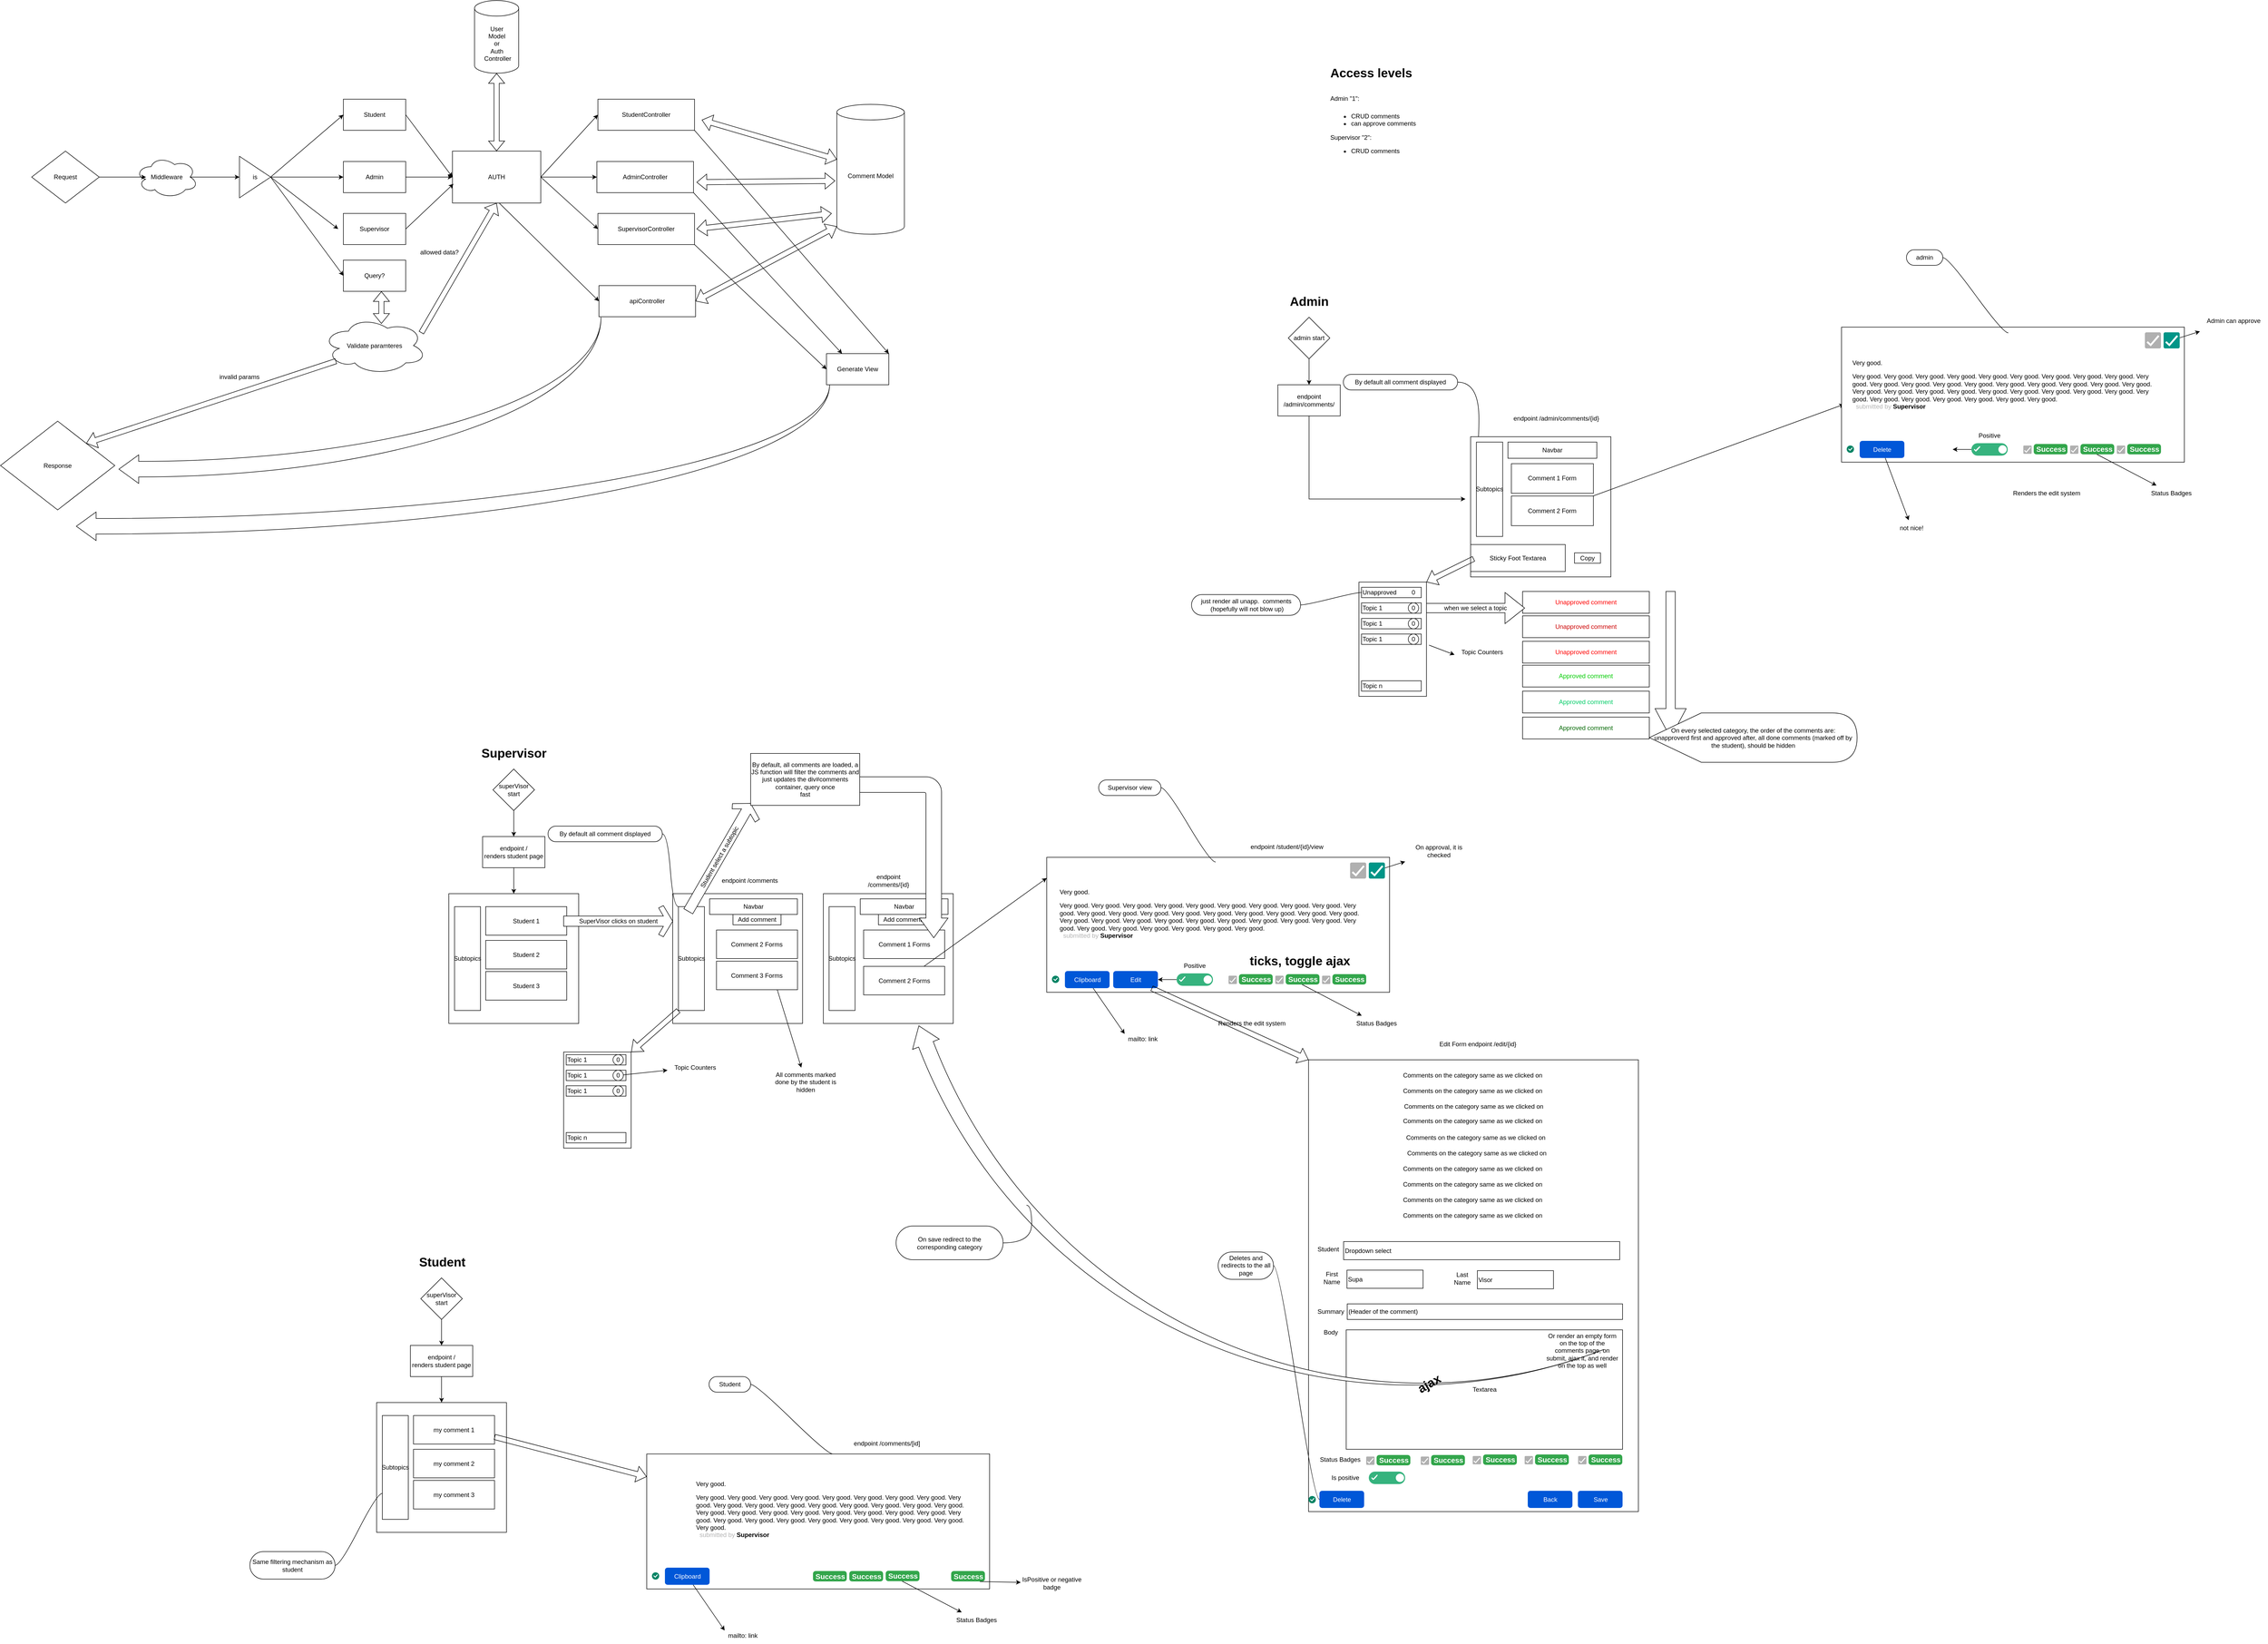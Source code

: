 <mxfile version="16.6.6" type="github">
  <diagram id="615WlCl466orSy8ZMWLm" name="Page-1">
    <mxGraphModel dx="6230" dy="4196" grid="1" gridSize="10" guides="1" tooltips="1" connect="1" arrows="1" fold="1" page="1" pageScale="1" pageWidth="4681" pageHeight="3300" math="0" shadow="0">
      <root>
        <mxCell id="0" />
        <mxCell id="1" parent="0" />
        <mxCell id="20bH5RVJDSM0Y5VWUzcJ-3" style="edgeStyle=orthogonalEdgeStyle;rounded=0;orthogonalLoop=1;jettySize=auto;html=1;exitX=0.5;exitY=1;exitDx=0;exitDy=0;entryX=0.5;entryY=0;entryDx=0;entryDy=0;" edge="1" parent="1" source="20bH5RVJDSM0Y5VWUzcJ-1" target="20bH5RVJDSM0Y5VWUzcJ-2">
          <mxGeometry relative="1" as="geometry" />
        </mxCell>
        <mxCell id="20bH5RVJDSM0Y5VWUzcJ-1" value="superVisor start" style="rhombus;whiteSpace=wrap;html=1;" vertex="1" parent="1">
          <mxGeometry x="788" y="-1750" width="80" height="80" as="geometry" />
        </mxCell>
        <mxCell id="20bH5RVJDSM0Y5VWUzcJ-9" style="edgeStyle=orthogonalEdgeStyle;rounded=0;orthogonalLoop=1;jettySize=auto;html=1;exitX=0.5;exitY=1;exitDx=0;exitDy=0;entryX=0.5;entryY=0;entryDx=0;entryDy=0;" edge="1" parent="1" source="20bH5RVJDSM0Y5VWUzcJ-2" target="20bH5RVJDSM0Y5VWUzcJ-4">
          <mxGeometry relative="1" as="geometry" />
        </mxCell>
        <mxCell id="20bH5RVJDSM0Y5VWUzcJ-2" value="endpoint /&lt;br&gt;renders student page" style="rounded=0;whiteSpace=wrap;html=1;" vertex="1" parent="1">
          <mxGeometry x="768" y="-1620" width="120" height="60" as="geometry" />
        </mxCell>
        <mxCell id="20bH5RVJDSM0Y5VWUzcJ-10" value="" style="group" vertex="1" connectable="0" parent="1">
          <mxGeometry x="703" y="-1510" width="250" height="250" as="geometry" />
        </mxCell>
        <mxCell id="20bH5RVJDSM0Y5VWUzcJ-4" value="" style="whiteSpace=wrap;html=1;aspect=fixed;" vertex="1" parent="20bH5RVJDSM0Y5VWUzcJ-10">
          <mxGeometry width="250" height="250" as="geometry" />
        </mxCell>
        <mxCell id="20bH5RVJDSM0Y5VWUzcJ-5" value="Subtopics" style="rounded=0;whiteSpace=wrap;html=1;" vertex="1" parent="20bH5RVJDSM0Y5VWUzcJ-10">
          <mxGeometry x="11" y="25" width="50" height="200" as="geometry" />
        </mxCell>
        <mxCell id="20bH5RVJDSM0Y5VWUzcJ-6" value="Student 1" style="rounded=0;whiteSpace=wrap;html=1;" vertex="1" parent="20bH5RVJDSM0Y5VWUzcJ-10">
          <mxGeometry x="71" y="25" width="156" height="55" as="geometry" />
        </mxCell>
        <mxCell id="20bH5RVJDSM0Y5VWUzcJ-7" value="Student 2" style="rounded=0;whiteSpace=wrap;html=1;" vertex="1" parent="20bH5RVJDSM0Y5VWUzcJ-10">
          <mxGeometry x="71" y="90" width="156" height="55" as="geometry" />
        </mxCell>
        <mxCell id="20bH5RVJDSM0Y5VWUzcJ-8" value="Student 3" style="rounded=0;whiteSpace=wrap;html=1;" vertex="1" parent="20bH5RVJDSM0Y5VWUzcJ-10">
          <mxGeometry x="71" y="150" width="156" height="55" as="geometry" />
        </mxCell>
        <mxCell id="20bH5RVJDSM0Y5VWUzcJ-11" value="SuperVisor clicks on student" style="html=1;shadow=0;dashed=0;align=center;verticalAlign=middle;shape=mxgraph.arrows2.sharpArrow2;dy1=0.67;dx1=18;dx2=18;dy3=0.15;dx3=27;notch=0;" vertex="1" parent="1">
          <mxGeometry x="924" y="-1487" width="210" height="60" as="geometry" />
        </mxCell>
        <mxCell id="20bH5RVJDSM0Y5VWUzcJ-12" value="" style="group" vertex="1" connectable="0" parent="1">
          <mxGeometry x="1134" y="-1510" width="250" height="250" as="geometry" />
        </mxCell>
        <mxCell id="20bH5RVJDSM0Y5VWUzcJ-13" value="" style="whiteSpace=wrap;html=1;aspect=fixed;" vertex="1" parent="20bH5RVJDSM0Y5VWUzcJ-12">
          <mxGeometry width="250" height="250" as="geometry" />
        </mxCell>
        <mxCell id="20bH5RVJDSM0Y5VWUzcJ-14" value="Subtopics" style="rounded=0;whiteSpace=wrap;html=1;" vertex="1" parent="20bH5RVJDSM0Y5VWUzcJ-12">
          <mxGeometry x="11" y="25" width="50" height="200" as="geometry" />
        </mxCell>
        <mxCell id="20bH5RVJDSM0Y5VWUzcJ-16" value="Comment 2 Forms" style="rounded=0;whiteSpace=wrap;html=1;" vertex="1" parent="20bH5RVJDSM0Y5VWUzcJ-12">
          <mxGeometry x="84.25" y="70" width="156" height="55" as="geometry" />
        </mxCell>
        <mxCell id="20bH5RVJDSM0Y5VWUzcJ-17" value="Comment 3 Forms" style="rounded=0;whiteSpace=wrap;html=1;" vertex="1" parent="20bH5RVJDSM0Y5VWUzcJ-12">
          <mxGeometry x="84.25" y="130" width="156" height="55" as="geometry" />
        </mxCell>
        <mxCell id="20bH5RVJDSM0Y5VWUzcJ-18" value="Navbar" style="rounded=0;whiteSpace=wrap;html=1;" vertex="1" parent="20bH5RVJDSM0Y5VWUzcJ-12">
          <mxGeometry x="71" y="10" width="169" height="30" as="geometry" />
        </mxCell>
        <mxCell id="20bH5RVJDSM0Y5VWUzcJ-403" value="Add comment" style="rounded=0;whiteSpace=wrap;html=1;fontColor=#000000;" vertex="1" parent="20bH5RVJDSM0Y5VWUzcJ-12">
          <mxGeometry x="116" y="40" width="92.5" height="20" as="geometry" />
        </mxCell>
        <mxCell id="20bH5RVJDSM0Y5VWUzcJ-21" value="By default all comment displayed" style="whiteSpace=wrap;html=1;rounded=1;arcSize=50;align=center;verticalAlign=middle;strokeWidth=1;autosize=1;spacing=4;treeFolding=1;treeMoving=1;newEdgeStyle={&quot;edgeStyle&quot;:&quot;entityRelationEdgeStyle&quot;,&quot;startArrow&quot;:&quot;none&quot;,&quot;endArrow&quot;:&quot;none&quot;,&quot;segment&quot;:10,&quot;curved&quot;:1};" vertex="1" parent="1">
          <mxGeometry x="894" y="-1640" width="220" height="30" as="geometry" />
        </mxCell>
        <mxCell id="20bH5RVJDSM0Y5VWUzcJ-22" value="" style="edgeStyle=entityRelationEdgeStyle;startArrow=none;endArrow=none;segment=10;curved=1;rounded=0;exitX=0;exitY=0;exitDx=0;exitDy=0;" edge="1" target="20bH5RVJDSM0Y5VWUzcJ-21" parent="1" source="20bH5RVJDSM0Y5VWUzcJ-14">
          <mxGeometry relative="1" as="geometry">
            <mxPoint x="1071.1" y="-1485" as="sourcePoint" />
          </mxGeometry>
        </mxCell>
        <mxCell id="20bH5RVJDSM0Y5VWUzcJ-23" value="Student select a subtopic" style="html=1;shadow=0;dashed=0;align=center;verticalAlign=middle;shape=mxgraph.arrows2.sharpArrow2;dy1=0.67;dx1=18;dx2=18;dy3=0.15;dx3=27;notch=0;rotation=-60;" vertex="1" parent="1">
          <mxGeometry x="1104" y="-1610" width="240" height="60" as="geometry" />
        </mxCell>
        <mxCell id="20bH5RVJDSM0Y5VWUzcJ-24" value="By default, all comments are loaded, a JS function will filter the comments and just updates the div#comments container, query once&lt;br&gt;fast" style="rounded=0;whiteSpace=wrap;html=1;" vertex="1" parent="1">
          <mxGeometry x="1284" y="-1780" width="210" height="100" as="geometry" />
        </mxCell>
        <mxCell id="20bH5RVJDSM0Y5VWUzcJ-25" value="" style="group" vertex="1" connectable="0" parent="1">
          <mxGeometry x="1424" y="-1510" width="250" height="250" as="geometry" />
        </mxCell>
        <mxCell id="20bH5RVJDSM0Y5VWUzcJ-26" value="" style="whiteSpace=wrap;html=1;aspect=fixed;" vertex="1" parent="20bH5RVJDSM0Y5VWUzcJ-25">
          <mxGeometry width="250" height="250" as="geometry" />
        </mxCell>
        <mxCell id="20bH5RVJDSM0Y5VWUzcJ-27" value="Subtopics" style="rounded=0;whiteSpace=wrap;html=1;" vertex="1" parent="20bH5RVJDSM0Y5VWUzcJ-25">
          <mxGeometry x="11" y="25" width="50" height="200" as="geometry" />
        </mxCell>
        <mxCell id="20bH5RVJDSM0Y5VWUzcJ-28" value="Comment 1 Forms" style="rounded=0;whiteSpace=wrap;html=1;" vertex="1" parent="20bH5RVJDSM0Y5VWUzcJ-25">
          <mxGeometry x="77.5" y="70" width="156" height="55" as="geometry" />
        </mxCell>
        <mxCell id="20bH5RVJDSM0Y5VWUzcJ-29" value="Comment 2 Forms" style="rounded=0;whiteSpace=wrap;html=1;" vertex="1" parent="20bH5RVJDSM0Y5VWUzcJ-25">
          <mxGeometry x="77.5" y="140" width="156" height="55" as="geometry" />
        </mxCell>
        <mxCell id="20bH5RVJDSM0Y5VWUzcJ-31" value="Navbar" style="rounded=0;whiteSpace=wrap;html=1;" vertex="1" parent="20bH5RVJDSM0Y5VWUzcJ-25">
          <mxGeometry x="71" y="10" width="169" height="30" as="geometry" />
        </mxCell>
        <mxCell id="20bH5RVJDSM0Y5VWUzcJ-51" value="" style="endArrow=classic;html=1;rounded=0;" edge="1" parent="20bH5RVJDSM0Y5VWUzcJ-25" source="20bH5RVJDSM0Y5VWUzcJ-29">
          <mxGeometry width="50" height="50" relative="1" as="geometry">
            <mxPoint x="210" y="180" as="sourcePoint" />
            <mxPoint x="430" y="-30" as="targetPoint" />
          </mxGeometry>
        </mxCell>
        <mxCell id="20bH5RVJDSM0Y5VWUzcJ-402" value="Add comment" style="rounded=0;whiteSpace=wrap;html=1;fontColor=#000000;" vertex="1" parent="20bH5RVJDSM0Y5VWUzcJ-25">
          <mxGeometry x="106" y="40" width="92.5" height="20" as="geometry" />
        </mxCell>
        <mxCell id="20bH5RVJDSM0Y5VWUzcJ-32" value="" style="html=1;shadow=0;dashed=0;align=center;verticalAlign=middle;shape=mxgraph.arrows2.bendArrow;dy=15;dx=38;notch=0;arrowHead=55;rounded=1;rotation=90;" vertex="1" parent="1">
          <mxGeometry x="1424" y="-1665" width="310" height="170" as="geometry" />
        </mxCell>
        <mxCell id="20bH5RVJDSM0Y5VWUzcJ-33" value="" style="shape=image;html=1;verticalAlign=top;verticalLabelPosition=bottom;labelBackgroundColor=#ffffff;imageAspect=0;aspect=fixed;image=https://cdn2.iconfinder.com/data/icons/vivid/48/thunder-128.png" vertex="1" parent="1">
          <mxGeometry x="1354" y="-1710" width="30" height="30" as="geometry" />
        </mxCell>
        <mxCell id="20bH5RVJDSM0Y5VWUzcJ-34" value="" style="rounded=0;whiteSpace=wrap;html=1;" vertex="1" parent="1">
          <mxGeometry x="924" y="-1205" width="130" height="185" as="geometry" />
        </mxCell>
        <mxCell id="20bH5RVJDSM0Y5VWUzcJ-35" value="" style="shape=flexArrow;endArrow=classic;html=1;rounded=0;exitX=0;exitY=1;exitDx=0;exitDy=0;entryX=1;entryY=0;entryDx=0;entryDy=0;" edge="1" parent="1" source="20bH5RVJDSM0Y5VWUzcJ-14" target="20bH5RVJDSM0Y5VWUzcJ-34">
          <mxGeometry width="50" height="50" relative="1" as="geometry">
            <mxPoint x="1164" y="-1140" as="sourcePoint" />
            <mxPoint x="1214" y="-1190" as="targetPoint" />
          </mxGeometry>
        </mxCell>
        <mxCell id="20bH5RVJDSM0Y5VWUzcJ-36" value="Topic 1" style="rounded=0;whiteSpace=wrap;html=1;align=left;" vertex="1" parent="1">
          <mxGeometry x="929" y="-1200" width="115" height="20" as="geometry" />
        </mxCell>
        <mxCell id="20bH5RVJDSM0Y5VWUzcJ-37" value="Topic 1" style="rounded=0;whiteSpace=wrap;html=1;align=left;" vertex="1" parent="1">
          <mxGeometry x="929" y="-1170" width="115" height="20" as="geometry" />
        </mxCell>
        <mxCell id="20bH5RVJDSM0Y5VWUzcJ-38" value="Topic 1" style="rounded=0;whiteSpace=wrap;html=1;align=left;" vertex="1" parent="1">
          <mxGeometry x="929" y="-1140" width="115" height="20" as="geometry" />
        </mxCell>
        <mxCell id="20bH5RVJDSM0Y5VWUzcJ-40" value="" style="shape=image;html=1;verticalAlign=top;verticalLabelPosition=bottom;labelBackgroundColor=#ffffff;imageAspect=0;aspect=fixed;image=https://cdn4.iconfinder.com/data/icons/essential-app-1/16/dot-more-menu-hide-128.png;rotation=90;" vertex="1" parent="1">
          <mxGeometry x="962.5" y="-1110" width="48" height="48" as="geometry" />
        </mxCell>
        <mxCell id="20bH5RVJDSM0Y5VWUzcJ-41" value="Topic n" style="rounded=0;whiteSpace=wrap;html=1;align=left;" vertex="1" parent="1">
          <mxGeometry x="929" y="-1050" width="115" height="20" as="geometry" />
        </mxCell>
        <mxCell id="20bH5RVJDSM0Y5VWUzcJ-42" value="" style="ellipse;whiteSpace=wrap;html=1;aspect=fixed;" vertex="1" parent="1">
          <mxGeometry x="1019" y="-1200" width="20" height="20" as="geometry" />
        </mxCell>
        <mxCell id="20bH5RVJDSM0Y5VWUzcJ-43" value="" style="ellipse;whiteSpace=wrap;html=1;aspect=fixed;" vertex="1" parent="1">
          <mxGeometry x="1019" y="-1170" width="20" height="20" as="geometry" />
        </mxCell>
        <mxCell id="20bH5RVJDSM0Y5VWUzcJ-44" value="" style="ellipse;whiteSpace=wrap;html=1;aspect=fixed;" vertex="1" parent="1">
          <mxGeometry x="1019" y="-1140" width="20" height="20" as="geometry" />
        </mxCell>
        <mxCell id="20bH5RVJDSM0Y5VWUzcJ-45" value="" style="endArrow=classic;html=1;rounded=0;" edge="1" parent="1" source="20bH5RVJDSM0Y5VWUzcJ-43">
          <mxGeometry width="50" height="50" relative="1" as="geometry">
            <mxPoint x="1164" y="-1140" as="sourcePoint" />
            <mxPoint x="1124" y="-1170" as="targetPoint" />
          </mxGeometry>
        </mxCell>
        <mxCell id="20bH5RVJDSM0Y5VWUzcJ-46" value="Topic Counters&amp;nbsp;" style="text;html=1;strokeColor=none;fillColor=none;align=center;verticalAlign=middle;whiteSpace=wrap;rounded=0;" vertex="1" parent="1">
          <mxGeometry x="1124" y="-1190" width="110" height="30" as="geometry" />
        </mxCell>
        <mxCell id="20bH5RVJDSM0Y5VWUzcJ-47" value="0" style="text;html=1;strokeColor=none;fillColor=none;align=center;verticalAlign=middle;whiteSpace=wrap;rounded=0;" vertex="1" parent="1">
          <mxGeometry x="999" y="-1205" width="60" height="30" as="geometry" />
        </mxCell>
        <mxCell id="20bH5RVJDSM0Y5VWUzcJ-48" value="0" style="text;html=1;strokeColor=none;fillColor=none;align=center;verticalAlign=middle;whiteSpace=wrap;rounded=0;" vertex="1" parent="1">
          <mxGeometry x="999" y="-1175" width="60" height="30" as="geometry" />
        </mxCell>
        <mxCell id="20bH5RVJDSM0Y5VWUzcJ-49" value="0" style="text;html=1;strokeColor=none;fillColor=none;align=center;verticalAlign=middle;whiteSpace=wrap;rounded=0;" vertex="1" parent="1">
          <mxGeometry x="999" y="-1145" width="60" height="30" as="geometry" />
        </mxCell>
        <mxCell id="20bH5RVJDSM0Y5VWUzcJ-52" value="" style="rounded=0;whiteSpace=wrap;html=1;" vertex="1" parent="1">
          <mxGeometry x="1854" y="-1580" width="660" height="260" as="geometry" />
        </mxCell>
        <mxCell id="20bH5RVJDSM0Y5VWUzcJ-54" value="&lt;h1&gt;&lt;br&gt;&lt;/h1&gt;&lt;p&gt;Very good.&amp;nbsp;&lt;/p&gt;Very good. Very good. Very good. Very good. Very good. Very good. Very good. Very good. Very good. Very good. Very good. Very good. Very good. Very good. Very good. Very good. Very good. Very good. Very good. Very good. Very good. Very good. Very good. Very good. Very good. Very good. Very good. Very good. Very good. Very good. Very good. Very good. Very good. Very good. Very good.&amp;nbsp;&lt;br&gt;&lt;span style=&quot;white-space: pre&quot;&gt;	&lt;/span&gt;&lt;span style=&quot;white-space: pre&quot;&gt;	&lt;/span&gt;&lt;font color=&quot;#b3b3b3&quot;&gt;submitted by&lt;/font&gt; &lt;b&gt;Supervisor&lt;/b&gt;" style="text;html=1;strokeColor=none;fillColor=none;spacing=5;spacingTop=-20;whiteSpace=wrap;overflow=hidden;rounded=0;" vertex="1" parent="1">
          <mxGeometry x="1874" y="-1571" width="610" height="170" as="geometry" />
        </mxCell>
        <mxCell id="20bH5RVJDSM0Y5VWUzcJ-60" value="Success" style="html=1;shadow=0;dashed=0;shape=mxgraph.bootstrap.rrect;rSize=5;strokeColor=none;strokeWidth=1;fillColor=#33A64C;fontColor=#FFFFFF;whiteSpace=wrap;align=left;verticalAlign=middle;spacingLeft=0;fontStyle=1;fontSize=14;spacing=5;" vertex="1" parent="1">
          <mxGeometry x="2224" y="-1355" width="65" height="20" as="geometry" />
        </mxCell>
        <mxCell id="20bH5RVJDSM0Y5VWUzcJ-61" value="" style="endArrow=classic;html=1;rounded=0;fontColor=#B3B3B3;" edge="1" parent="1" target="20bH5RVJDSM0Y5VWUzcJ-62">
          <mxGeometry width="50" height="50" relative="1" as="geometry">
            <mxPoint x="2345.618" y="-1335" as="sourcePoint" />
            <mxPoint x="2464" y="-1260" as="targetPoint" />
          </mxGeometry>
        </mxCell>
        <mxCell id="20bH5RVJDSM0Y5VWUzcJ-62" value="&lt;font color=&quot;#000000&quot;&gt;Status Badges&lt;/font&gt;" style="text;html=1;strokeColor=none;fillColor=none;align=center;verticalAlign=middle;whiteSpace=wrap;rounded=0;fontColor=#B3B3B3;" vertex="1" parent="1">
          <mxGeometry x="2434" y="-1275" width="110" height="30" as="geometry" />
        </mxCell>
        <mxCell id="20bH5RVJDSM0Y5VWUzcJ-67" value="Clipboard" style="rounded=1;fillColor=#0057D8;align=center;strokeColor=none;html=1;fontColor=#ffffff;fontSize=12;sketch=0;" vertex="1" parent="1">
          <mxGeometry x="1889" y="-1361" width="86" height="33" as="geometry" />
        </mxCell>
        <mxCell id="20bH5RVJDSM0Y5VWUzcJ-68" value="" style="html=1;shadow=0;dashed=0;shape=mxgraph.atlassian.checkbox;fillColor=#008465;strokeColor=none;html=1;sketch=0;fontColor=#000000;" vertex="1" parent="1">
          <mxGeometry x="1864" y="-1352" width="14" height="14" as="geometry" />
        </mxCell>
        <mxCell id="20bH5RVJDSM0Y5VWUzcJ-69" value="" style="endArrow=classic;html=1;rounded=0;fontColor=#000000;" edge="1" parent="1" source="20bH5RVJDSM0Y5VWUzcJ-67">
          <mxGeometry width="50" height="50" relative="1" as="geometry">
            <mxPoint x="2324" y="-1460" as="sourcePoint" />
            <mxPoint x="2004" y="-1240" as="targetPoint" />
          </mxGeometry>
        </mxCell>
        <mxCell id="20bH5RVJDSM0Y5VWUzcJ-70" value="mailto: link" style="text;html=1;strokeColor=none;fillColor=none;align=center;verticalAlign=middle;whiteSpace=wrap;rounded=0;fontColor=#000000;" vertex="1" parent="1">
          <mxGeometry x="1994" y="-1245" width="90" height="30" as="geometry" />
        </mxCell>
        <mxCell id="20bH5RVJDSM0Y5VWUzcJ-73" value="Supervisor view" style="whiteSpace=wrap;html=1;rounded=1;arcSize=50;align=center;verticalAlign=middle;strokeWidth=1;autosize=1;spacing=4;treeFolding=1;treeMoving=1;newEdgeStyle={&quot;edgeStyle&quot;:&quot;entityRelationEdgeStyle&quot;,&quot;startArrow&quot;:&quot;none&quot;,&quot;endArrow&quot;:&quot;none&quot;,&quot;segment&quot;:10,&quot;curved&quot;:1};fontColor=#000000;" vertex="1" parent="1">
          <mxGeometry x="1954" y="-1729" width="120" height="30" as="geometry" />
        </mxCell>
        <mxCell id="20bH5RVJDSM0Y5VWUzcJ-74" value="" style="edgeStyle=entityRelationEdgeStyle;startArrow=none;endArrow=none;segment=10;curved=1;rounded=0;fontColor=#000000;exitX=0.5;exitY=0;exitDx=0;exitDy=0;" edge="1" target="20bH5RVJDSM0Y5VWUzcJ-73" parent="1" source="20bH5RVJDSM0Y5VWUzcJ-54">
          <mxGeometry relative="1" as="geometry">
            <mxPoint x="1864" y="-1690" as="sourcePoint" />
          </mxGeometry>
        </mxCell>
        <mxCell id="20bH5RVJDSM0Y5VWUzcJ-75" value="Edit" style="rounded=1;fillColor=#0057D8;align=center;strokeColor=none;html=1;fontColor=#ffffff;fontSize=12;sketch=0;" vertex="1" parent="1">
          <mxGeometry x="1982" y="-1361" width="86" height="33" as="geometry" />
        </mxCell>
        <mxCell id="20bH5RVJDSM0Y5VWUzcJ-78" value="" style="dashed=0;labelPosition=right;align=left;shape=mxgraph.gmdl.checkbox;strokeColor=none;fillColor=#B0B0B0;strokeWidth=2;aspect=fixed;sketch=0;fontColor=#000000;" vertex="1" parent="1">
          <mxGeometry x="2204" y="-1352" width="16" height="16" as="geometry" />
        </mxCell>
        <mxCell id="20bH5RVJDSM0Y5VWUzcJ-81" value="Success" style="html=1;shadow=0;dashed=0;shape=mxgraph.bootstrap.rrect;rSize=5;strokeColor=none;strokeWidth=1;fillColor=#33A64C;fontColor=#FFFFFF;whiteSpace=wrap;align=left;verticalAlign=middle;spacingLeft=0;fontStyle=1;fontSize=14;spacing=5;" vertex="1" parent="1">
          <mxGeometry x="2314" y="-1355" width="65" height="20" as="geometry" />
        </mxCell>
        <mxCell id="20bH5RVJDSM0Y5VWUzcJ-82" value="" style="dashed=0;labelPosition=right;align=left;shape=mxgraph.gmdl.checkbox;strokeColor=none;fillColor=#B0B0B0;strokeWidth=2;aspect=fixed;sketch=0;fontColor=#000000;" vertex="1" parent="1">
          <mxGeometry x="2294" y="-1352" width="16" height="16" as="geometry" />
        </mxCell>
        <mxCell id="20bH5RVJDSM0Y5VWUzcJ-83" value="Success" style="html=1;shadow=0;dashed=0;shape=mxgraph.bootstrap.rrect;rSize=5;strokeColor=none;strokeWidth=1;fillColor=#33A64C;fontColor=#FFFFFF;whiteSpace=wrap;align=left;verticalAlign=middle;spacingLeft=0;fontStyle=1;fontSize=14;spacing=5;" vertex="1" parent="1">
          <mxGeometry x="2404" y="-1355" width="65" height="20" as="geometry" />
        </mxCell>
        <mxCell id="20bH5RVJDSM0Y5VWUzcJ-84" value="" style="dashed=0;labelPosition=right;align=left;shape=mxgraph.gmdl.checkbox;strokeColor=none;fillColor=#B0B0B0;strokeWidth=2;aspect=fixed;sketch=0;fontColor=#000000;" vertex="1" parent="1">
          <mxGeometry x="2384" y="-1352" width="16" height="16" as="geometry" />
        </mxCell>
        <mxCell id="20bH5RVJDSM0Y5VWUzcJ-115" value="" style="edgeStyle=orthogonalEdgeStyle;rounded=0;orthogonalLoop=1;jettySize=auto;html=1;fontColor=#000000;" edge="1" parent="1" source="20bH5RVJDSM0Y5VWUzcJ-88" target="20bH5RVJDSM0Y5VWUzcJ-75">
          <mxGeometry relative="1" as="geometry" />
        </mxCell>
        <mxCell id="20bH5RVJDSM0Y5VWUzcJ-88" value="" style="fillColor=#36B37E;strokeColor=none;rounded=1;arcSize=50;sketch=0;hachureGap=4;pointerEvents=0;fontFamily=Architects Daughter;fontSource=https%3A%2F%2Ffonts.googleapis.com%2Fcss%3Ffamily%3DArchitects%2BDaughter;fontSize=20;fontColor=#000000;" vertex="1" parent="1">
          <mxGeometry x="2104" y="-1356.5" width="70" height="24" as="geometry" />
        </mxCell>
        <mxCell id="20bH5RVJDSM0Y5VWUzcJ-89" value="" style="shape=ellipse;strokeColor=none;fillColor=#ffffff;sketch=0;hachureGap=4;pointerEvents=0;fontFamily=Architects Daughter;fontSource=https%3A%2F%2Ffonts.googleapis.com%2Fcss%3Ffamily%3DArchitects%2BDaughter;fontSize=20;fontColor=#000000;" vertex="1" parent="20bH5RVJDSM0Y5VWUzcJ-88">
          <mxGeometry x="1" y="0.5" width="16" height="16" relative="1" as="geometry">
            <mxPoint x="-18" y="-8" as="offset" />
          </mxGeometry>
        </mxCell>
        <mxCell id="20bH5RVJDSM0Y5VWUzcJ-90" value="" style="html=1;shadow=0;dashed=0;shape=mxgraph.atlassian.check;strokeColor=#ffffff;strokeWidth=2;sketch=1;hachureGap=4;pointerEvents=0;fontFamily=Architects Daughter;fontSource=https%3A%2F%2Ffonts.googleapis.com%2Fcss%3Ffamily%3DArchitects%2BDaughter;fontSize=20;fontColor=#000000;" vertex="1" parent="20bH5RVJDSM0Y5VWUzcJ-88">
          <mxGeometry y="0.5" width="10" height="8" relative="1" as="geometry">
            <mxPoint x="6" y="-5" as="offset" />
          </mxGeometry>
        </mxCell>
        <mxCell id="20bH5RVJDSM0Y5VWUzcJ-91" value="Positive" style="text;html=1;strokeColor=none;fillColor=none;align=center;verticalAlign=middle;whiteSpace=wrap;rounded=0;fontColor=#000000;" vertex="1" parent="1">
          <mxGeometry x="2109" y="-1386.5" width="60" height="30" as="geometry" />
        </mxCell>
        <mxCell id="20bH5RVJDSM0Y5VWUzcJ-92" value="" style="shape=flexArrow;endArrow=classic;html=1;rounded=0;fontColor=#000000;exitX=0.861;exitY=1.008;exitDx=0;exitDy=0;exitPerimeter=0;entryX=0;entryY=0;entryDx=0;entryDy=0;" edge="1" parent="1" source="20bH5RVJDSM0Y5VWUzcJ-75" target="20bH5RVJDSM0Y5VWUzcJ-93">
          <mxGeometry width="50" height="50" relative="1" as="geometry">
            <mxPoint x="2164" y="-1220" as="sourcePoint" />
            <mxPoint x="2414" y="-1070" as="targetPoint" />
          </mxGeometry>
        </mxCell>
        <mxCell id="20bH5RVJDSM0Y5VWUzcJ-93" value="" style="rounded=0;whiteSpace=wrap;html=1;fontColor=#000000;" vertex="1" parent="1">
          <mxGeometry x="2358" y="-1190" width="635" height="870" as="geometry" />
        </mxCell>
        <mxCell id="20bH5RVJDSM0Y5VWUzcJ-94" value="Edit Form endpoint /edit/{id}" style="text;html=1;strokeColor=none;fillColor=none;align=center;verticalAlign=middle;whiteSpace=wrap;rounded=0;fontColor=#000000;" vertex="1" parent="1">
          <mxGeometry x="2594" y="-1235" width="180" height="30" as="geometry" />
        </mxCell>
        <mxCell id="20bH5RVJDSM0Y5VWUzcJ-95" value="Summary" style="text;html=1;strokeColor=none;fillColor=none;align=center;verticalAlign=middle;whiteSpace=wrap;rounded=0;fontColor=#000000;" vertex="1" parent="1">
          <mxGeometry x="2370.5" y="-720" width="60" height="30" as="geometry" />
        </mxCell>
        <mxCell id="20bH5RVJDSM0Y5VWUzcJ-96" value="(Header of the comment)" style="rounded=0;whiteSpace=wrap;html=1;fontColor=#000000;align=left;" vertex="1" parent="1">
          <mxGeometry x="2432.5" y="-720" width="530" height="30" as="geometry" />
        </mxCell>
        <mxCell id="20bH5RVJDSM0Y5VWUzcJ-97" value="Body" style="text;html=1;strokeColor=none;fillColor=none;align=center;verticalAlign=middle;whiteSpace=wrap;rounded=0;fontColor=#000000;" vertex="1" parent="1">
          <mxGeometry x="2370.5" y="-680" width="60" height="30" as="geometry" />
        </mxCell>
        <mxCell id="20bH5RVJDSM0Y5VWUzcJ-98" value="Textarea" style="rounded=0;whiteSpace=wrap;html=1;fontColor=#000000;" vertex="1" parent="1">
          <mxGeometry x="2430.5" y="-670" width="532" height="230" as="geometry" />
        </mxCell>
        <mxCell id="20bH5RVJDSM0Y5VWUzcJ-99" value="Student" style="text;html=1;strokeColor=none;fillColor=none;align=center;verticalAlign=middle;whiteSpace=wrap;rounded=0;fontColor=#000000;" vertex="1" parent="1">
          <mxGeometry x="2366" y="-840" width="60" height="30" as="geometry" />
        </mxCell>
        <mxCell id="20bH5RVJDSM0Y5VWUzcJ-100" value="Dropdown select" style="rounded=0;whiteSpace=wrap;html=1;fontColor=#000000;align=left;" vertex="1" parent="1">
          <mxGeometry x="2425.5" y="-840" width="531.5" height="35" as="geometry" />
        </mxCell>
        <mxCell id="20bH5RVJDSM0Y5VWUzcJ-101" value="Success" style="html=1;shadow=0;dashed=0;shape=mxgraph.bootstrap.rrect;rSize=5;strokeColor=none;strokeWidth=1;fillColor=#33A64C;fontColor=#FFFFFF;whiteSpace=wrap;align=left;verticalAlign=middle;spacingLeft=0;fontStyle=1;fontSize=14;spacing=5;" vertex="1" parent="1">
          <mxGeometry x="2897" y="-430" width="65" height="20" as="geometry" />
        </mxCell>
        <mxCell id="20bH5RVJDSM0Y5VWUzcJ-102" value="" style="dashed=0;labelPosition=right;align=left;shape=mxgraph.gmdl.checkbox;strokeColor=none;fillColor=#B0B0B0;strokeWidth=2;aspect=fixed;sketch=0;fontColor=#000000;" vertex="1" parent="1">
          <mxGeometry x="2877" y="-427" width="16" height="16" as="geometry" />
        </mxCell>
        <mxCell id="20bH5RVJDSM0Y5VWUzcJ-103" value="Success" style="html=1;shadow=0;dashed=0;shape=mxgraph.bootstrap.rrect;rSize=5;strokeColor=none;strokeWidth=1;fillColor=#33A64C;fontColor=#FFFFFF;whiteSpace=wrap;align=left;verticalAlign=middle;spacingLeft=0;fontStyle=1;fontSize=14;spacing=5;" vertex="1" parent="1">
          <mxGeometry x="2794" y="-430" width="65" height="20" as="geometry" />
        </mxCell>
        <mxCell id="20bH5RVJDSM0Y5VWUzcJ-104" value="" style="dashed=0;labelPosition=right;align=left;shape=mxgraph.gmdl.checkbox;strokeColor=none;fillColor=#B0B0B0;strokeWidth=2;aspect=fixed;sketch=0;fontColor=#000000;" vertex="1" parent="1">
          <mxGeometry x="2774" y="-427" width="16" height="16" as="geometry" />
        </mxCell>
        <mxCell id="20bH5RVJDSM0Y5VWUzcJ-105" value="Success" style="html=1;shadow=0;dashed=0;shape=mxgraph.bootstrap.rrect;rSize=5;strokeColor=none;strokeWidth=1;fillColor=#33A64C;fontColor=#FFFFFF;whiteSpace=wrap;align=left;verticalAlign=middle;spacingLeft=0;fontStyle=1;fontSize=14;spacing=5;" vertex="1" parent="1">
          <mxGeometry x="2694" y="-430" width="65" height="20" as="geometry" />
        </mxCell>
        <mxCell id="20bH5RVJDSM0Y5VWUzcJ-106" value="" style="dashed=0;labelPosition=right;align=left;shape=mxgraph.gmdl.checkbox;strokeColor=none;fillColor=#B0B0B0;strokeWidth=2;aspect=fixed;sketch=0;fontColor=#000000;" vertex="1" parent="1">
          <mxGeometry x="2674" y="-427" width="16" height="16" as="geometry" />
        </mxCell>
        <mxCell id="20bH5RVJDSM0Y5VWUzcJ-109" value="Success" style="html=1;shadow=0;dashed=0;shape=mxgraph.bootstrap.rrect;rSize=5;strokeColor=none;strokeWidth=1;fillColor=#33A64C;fontColor=#FFFFFF;whiteSpace=wrap;align=left;verticalAlign=middle;spacingLeft=0;fontStyle=1;fontSize=14;spacing=5;" vertex="1" parent="1">
          <mxGeometry x="2594" y="-429" width="65" height="20" as="geometry" />
        </mxCell>
        <mxCell id="20bH5RVJDSM0Y5VWUzcJ-110" value="" style="dashed=0;labelPosition=right;align=left;shape=mxgraph.gmdl.checkbox;strokeColor=none;fillColor=#B0B0B0;strokeWidth=2;aspect=fixed;sketch=0;fontColor=#000000;" vertex="1" parent="1">
          <mxGeometry x="2574" y="-426" width="16" height="16" as="geometry" />
        </mxCell>
        <mxCell id="20bH5RVJDSM0Y5VWUzcJ-111" value="Success" style="html=1;shadow=0;dashed=0;shape=mxgraph.bootstrap.rrect;rSize=5;strokeColor=none;strokeWidth=1;fillColor=#33A64C;fontColor=#FFFFFF;whiteSpace=wrap;align=left;verticalAlign=middle;spacingLeft=0;fontStyle=1;fontSize=14;spacing=5;" vertex="1" parent="1">
          <mxGeometry x="2489" y="-429" width="65" height="20" as="geometry" />
        </mxCell>
        <mxCell id="20bH5RVJDSM0Y5VWUzcJ-112" value="" style="dashed=0;labelPosition=right;align=left;shape=mxgraph.gmdl.checkbox;strokeColor=none;fillColor=#B0B0B0;strokeWidth=2;aspect=fixed;sketch=0;fontColor=#000000;" vertex="1" parent="1">
          <mxGeometry x="2469" y="-426" width="16" height="16" as="geometry" />
        </mxCell>
        <mxCell id="20bH5RVJDSM0Y5VWUzcJ-113" value="Status Badges" style="text;html=1;strokeColor=none;fillColor=none;align=center;verticalAlign=middle;whiteSpace=wrap;rounded=0;fontColor=#000000;" vertex="1" parent="1">
          <mxGeometry x="2372.5" y="-435" width="91.5" height="30" as="geometry" />
        </mxCell>
        <mxCell id="20bH5RVJDSM0Y5VWUzcJ-114" value="Is positive" style="text;html=1;strokeColor=none;fillColor=none;align=center;verticalAlign=middle;whiteSpace=wrap;rounded=0;fontColor=#000000;" vertex="1" parent="1">
          <mxGeometry x="2384" y="-400" width="90" height="30" as="geometry" />
        </mxCell>
        <mxCell id="20bH5RVJDSM0Y5VWUzcJ-116" value="" style="fillColor=#36B37E;strokeColor=none;rounded=1;arcSize=50;sketch=0;hachureGap=4;pointerEvents=0;fontFamily=Architects Daughter;fontSource=https%3A%2F%2Ffonts.googleapis.com%2Fcss%3Ffamily%3DArchitects%2BDaughter;fontSize=20;fontColor=#000000;" vertex="1" parent="1">
          <mxGeometry x="2474" y="-397" width="70" height="24" as="geometry" />
        </mxCell>
        <mxCell id="20bH5RVJDSM0Y5VWUzcJ-117" value="" style="shape=ellipse;strokeColor=none;fillColor=#ffffff;sketch=0;hachureGap=4;pointerEvents=0;fontFamily=Architects Daughter;fontSource=https%3A%2F%2Ffonts.googleapis.com%2Fcss%3Ffamily%3DArchitects%2BDaughter;fontSize=20;fontColor=#000000;" vertex="1" parent="20bH5RVJDSM0Y5VWUzcJ-116">
          <mxGeometry x="1" y="0.5" width="16" height="16" relative="1" as="geometry">
            <mxPoint x="-18" y="-8" as="offset" />
          </mxGeometry>
        </mxCell>
        <mxCell id="20bH5RVJDSM0Y5VWUzcJ-118" value="" style="html=1;shadow=0;dashed=0;shape=mxgraph.atlassian.check;strokeColor=#ffffff;strokeWidth=2;sketch=1;hachureGap=4;pointerEvents=0;fontFamily=Architects Daughter;fontSource=https%3A%2F%2Ffonts.googleapis.com%2Fcss%3Ffamily%3DArchitects%2BDaughter;fontSize=20;fontColor=#000000;" vertex="1" parent="20bH5RVJDSM0Y5VWUzcJ-116">
          <mxGeometry y="0.5" width="10" height="8" relative="1" as="geometry">
            <mxPoint x="6" y="-5" as="offset" />
          </mxGeometry>
        </mxCell>
        <mxCell id="20bH5RVJDSM0Y5VWUzcJ-119" value="Save" style="rounded=1;fillColor=#0057D8;align=center;strokeColor=none;html=1;fontColor=#ffffff;fontSize=12;sketch=0;" vertex="1" parent="1">
          <mxGeometry x="2876.5" y="-360" width="86" height="33" as="geometry" />
        </mxCell>
        <mxCell id="20bH5RVJDSM0Y5VWUzcJ-120" value="Back" style="rounded=1;fillColor=#0057D8;align=center;strokeColor=none;html=1;fontColor=#ffffff;fontSize=12;sketch=0;" vertex="1" parent="1">
          <mxGeometry x="2780" y="-360" width="86" height="33" as="geometry" />
        </mxCell>
        <mxCell id="20bH5RVJDSM0Y5VWUzcJ-122" value="" style="html=1;shadow=0;dashed=0;align=center;verticalAlign=middle;shape=mxgraph.arrows2.jumpInArrow;dy=15;dx=38;arrowHead=55;fontColor=#000000;rotation=-111;" vertex="1" parent="1">
          <mxGeometry x="1727.13" y="-1456.57" width="1054.43" height="1035.33" as="geometry" />
        </mxCell>
        <mxCell id="20bH5RVJDSM0Y5VWUzcJ-124" value="On save redirect to the &lt;br&gt;corresponding category" style="whiteSpace=wrap;html=1;rounded=1;arcSize=50;align=center;verticalAlign=middle;strokeWidth=1;autosize=1;spacing=4;treeFolding=1;treeMoving=1;newEdgeStyle={&quot;edgeStyle&quot;:&quot;entityRelationEdgeStyle&quot;,&quot;startArrow&quot;:&quot;none&quot;,&quot;endArrow&quot;:&quot;none&quot;,&quot;segment&quot;:10,&quot;curved&quot;:1};fontColor=#000000;" vertex="1" parent="1">
          <mxGeometry x="1564" y="-870" width="206" height="65" as="geometry" />
        </mxCell>
        <mxCell id="20bH5RVJDSM0Y5VWUzcJ-125" value="" style="edgeStyle=entityRelationEdgeStyle;startArrow=none;endArrow=none;segment=10;curved=1;rounded=0;fontColor=#000000;" edge="1" target="20bH5RVJDSM0Y5VWUzcJ-124" parent="1">
          <mxGeometry relative="1" as="geometry">
            <mxPoint x="1815" y="-910" as="sourcePoint" />
          </mxGeometry>
        </mxCell>
        <mxCell id="20bH5RVJDSM0Y5VWUzcJ-126" value="Delete" style="rounded=1;fillColor=#0057D8;align=center;strokeColor=none;html=1;fontColor=#ffffff;fontSize=12;sketch=0;" vertex="1" parent="1">
          <mxGeometry x="2379" y="-360" width="86" height="33" as="geometry" />
        </mxCell>
        <mxCell id="20bH5RVJDSM0Y5VWUzcJ-127" value="" style="html=1;shadow=0;dashed=0;shape=mxgraph.atlassian.checkbox;fillColor=#008465;strokeColor=none;html=1;sketch=0;fontColor=#000000;" vertex="1" parent="1">
          <mxGeometry x="2358" y="-350" width="14" height="14" as="geometry" />
        </mxCell>
        <mxCell id="20bH5RVJDSM0Y5VWUzcJ-128" value="Deletes and redirects to the all page" style="whiteSpace=wrap;html=1;rounded=1;arcSize=50;align=center;verticalAlign=middle;strokeWidth=1;autosize=1;spacing=4;treeFolding=1;treeMoving=1;newEdgeStyle={&quot;edgeStyle&quot;:&quot;entityRelationEdgeStyle&quot;,&quot;startArrow&quot;:&quot;none&quot;,&quot;endArrow&quot;:&quot;none&quot;,&quot;segment&quot;:10,&quot;curved&quot;:1};fontColor=#000000;" vertex="1" parent="1">
          <mxGeometry x="2184" y="-820" width="106.5" height="52.75" as="geometry" />
        </mxCell>
        <mxCell id="20bH5RVJDSM0Y5VWUzcJ-129" value="" style="edgeStyle=entityRelationEdgeStyle;startArrow=none;endArrow=none;segment=10;curved=1;rounded=0;fontColor=#000000;exitX=0;exitY=0.5;exitDx=0;exitDy=0;" edge="1" target="20bH5RVJDSM0Y5VWUzcJ-128" parent="1" source="20bH5RVJDSM0Y5VWUzcJ-126">
          <mxGeometry relative="1" as="geometry">
            <mxPoint x="2284.5" y="-711" as="sourcePoint" />
          </mxGeometry>
        </mxCell>
        <mxCell id="20bH5RVJDSM0Y5VWUzcJ-130" value="" style="dashed=0;labelPosition=right;align=left;shape=mxgraph.gmdl.checkbox;strokeColor=none;fillColor=#009587;strokeWidth=2;aspect=fixed;sketch=0;fontColor=#000000;" vertex="1" parent="1">
          <mxGeometry x="2474" y="-1570" width="31" height="31" as="geometry" />
        </mxCell>
        <mxCell id="20bH5RVJDSM0Y5VWUzcJ-131" value="" style="endArrow=classic;html=1;rounded=0;fontColor=#000000;" edge="1" parent="1" source="20bH5RVJDSM0Y5VWUzcJ-130" target="20bH5RVJDSM0Y5VWUzcJ-132">
          <mxGeometry width="50" height="50" relative="1" as="geometry">
            <mxPoint x="2504" y="-1520" as="sourcePoint" />
            <mxPoint x="2574" y="-1600" as="targetPoint" />
          </mxGeometry>
        </mxCell>
        <mxCell id="20bH5RVJDSM0Y5VWUzcJ-132" value="On approval, it is checked" style="text;html=1;strokeColor=none;fillColor=none;align=center;verticalAlign=middle;whiteSpace=wrap;rounded=0;fontColor=#000000;" vertex="1" parent="1">
          <mxGeometry x="2544" y="-1615" width="130" height="45" as="geometry" />
        </mxCell>
        <mxCell id="20bH5RVJDSM0Y5VWUzcJ-133" value="" style="dashed=0;labelPosition=right;align=left;shape=mxgraph.gmdl.checkbox;strokeColor=none;fillColor=#B0B0B0;strokeWidth=2;aspect=fixed;sketch=0;fontColor=#000000;" vertex="1" parent="1">
          <mxGeometry x="2438" y="-1570" width="31" height="31" as="geometry" />
        </mxCell>
        <mxCell id="20bH5RVJDSM0Y5VWUzcJ-135" value="endpoint /student/{id}/view" style="text;html=1;strokeColor=none;fillColor=none;align=center;verticalAlign=middle;whiteSpace=wrap;rounded=0;fontColor=#000000;" vertex="1" parent="1">
          <mxGeometry x="2229" y="-1615" width="175" height="30" as="geometry" />
        </mxCell>
        <mxCell id="20bH5RVJDSM0Y5VWUzcJ-136" value="endpoint /comments" style="text;html=1;strokeColor=none;fillColor=none;align=center;verticalAlign=middle;whiteSpace=wrap;rounded=0;fontColor=#000000;" vertex="1" parent="1">
          <mxGeometry x="1221" y="-1550" width="123" height="30" as="geometry" />
        </mxCell>
        <mxCell id="20bH5RVJDSM0Y5VWUzcJ-137" value="endpoint /comments/{id}" style="text;html=1;strokeColor=none;fillColor=none;align=center;verticalAlign=middle;whiteSpace=wrap;rounded=0;fontColor=#000000;" vertex="1" parent="1">
          <mxGeometry x="1487.5" y="-1550" width="123" height="30" as="geometry" />
        </mxCell>
        <mxCell id="20bH5RVJDSM0Y5VWUzcJ-138" style="edgeStyle=orthogonalEdgeStyle;rounded=0;orthogonalLoop=1;jettySize=auto;html=1;exitX=0.5;exitY=1;exitDx=0;exitDy=0;entryX=0.5;entryY=0;entryDx=0;entryDy=0;" edge="1" parent="1" source="20bH5RVJDSM0Y5VWUzcJ-139" target="20bH5RVJDSM0Y5VWUzcJ-141">
          <mxGeometry relative="1" as="geometry" />
        </mxCell>
        <mxCell id="20bH5RVJDSM0Y5VWUzcJ-139" value="superVisor start" style="rhombus;whiteSpace=wrap;html=1;" vertex="1" parent="1">
          <mxGeometry x="649" y="-770" width="80" height="80" as="geometry" />
        </mxCell>
        <mxCell id="20bH5RVJDSM0Y5VWUzcJ-140" style="edgeStyle=orthogonalEdgeStyle;rounded=0;orthogonalLoop=1;jettySize=auto;html=1;exitX=0.5;exitY=1;exitDx=0;exitDy=0;entryX=0.5;entryY=0;entryDx=0;entryDy=0;" edge="1" parent="1" source="20bH5RVJDSM0Y5VWUzcJ-141" target="20bH5RVJDSM0Y5VWUzcJ-143">
          <mxGeometry relative="1" as="geometry" />
        </mxCell>
        <mxCell id="20bH5RVJDSM0Y5VWUzcJ-141" value="endpoint /&lt;br&gt;renders student page" style="rounded=0;whiteSpace=wrap;html=1;" vertex="1" parent="1">
          <mxGeometry x="629" y="-640" width="120" height="60" as="geometry" />
        </mxCell>
        <mxCell id="20bH5RVJDSM0Y5VWUzcJ-142" value="" style="group" vertex="1" connectable="0" parent="1">
          <mxGeometry x="564" y="-530" width="250" height="250" as="geometry" />
        </mxCell>
        <mxCell id="20bH5RVJDSM0Y5VWUzcJ-143" value="" style="whiteSpace=wrap;html=1;aspect=fixed;" vertex="1" parent="20bH5RVJDSM0Y5VWUzcJ-142">
          <mxGeometry width="250" height="250" as="geometry" />
        </mxCell>
        <mxCell id="20bH5RVJDSM0Y5VWUzcJ-144" value="Subtopics" style="rounded=0;whiteSpace=wrap;html=1;" vertex="1" parent="20bH5RVJDSM0Y5VWUzcJ-142">
          <mxGeometry x="11" y="25" width="50" height="200" as="geometry" />
        </mxCell>
        <mxCell id="20bH5RVJDSM0Y5VWUzcJ-145" value="my comment 1" style="rounded=0;whiteSpace=wrap;html=1;" vertex="1" parent="20bH5RVJDSM0Y5VWUzcJ-142">
          <mxGeometry x="71" y="25" width="156" height="55" as="geometry" />
        </mxCell>
        <mxCell id="20bH5RVJDSM0Y5VWUzcJ-146" value="my comment 2" style="rounded=0;whiteSpace=wrap;html=1;" vertex="1" parent="20bH5RVJDSM0Y5VWUzcJ-142">
          <mxGeometry x="71" y="90" width="156" height="55" as="geometry" />
        </mxCell>
        <mxCell id="20bH5RVJDSM0Y5VWUzcJ-147" value="my comment 3" style="rounded=0;whiteSpace=wrap;html=1;" vertex="1" parent="20bH5RVJDSM0Y5VWUzcJ-142">
          <mxGeometry x="71" y="150" width="156" height="55" as="geometry" />
        </mxCell>
        <mxCell id="20bH5RVJDSM0Y5VWUzcJ-148" value="Supervisor" style="text;strokeColor=none;fillColor=none;html=1;fontSize=24;fontStyle=1;verticalAlign=middle;align=center;fontColor=#000000;" vertex="1" parent="1">
          <mxGeometry x="740" y="-1800" width="176" height="40" as="geometry" />
        </mxCell>
        <mxCell id="20bH5RVJDSM0Y5VWUzcJ-149" value="Student" style="text;strokeColor=none;fillColor=none;html=1;fontSize=24;fontStyle=1;verticalAlign=middle;align=center;fontColor=#000000;" vertex="1" parent="1">
          <mxGeometry x="640" y="-820" width="100" height="40" as="geometry" />
        </mxCell>
        <mxCell id="20bH5RVJDSM0Y5VWUzcJ-151" value="" style="rounded=0;whiteSpace=wrap;html=1;" vertex="1" parent="1">
          <mxGeometry x="1084" y="-431" width="660" height="260" as="geometry" />
        </mxCell>
        <mxCell id="20bH5RVJDSM0Y5VWUzcJ-152" value="&lt;h1&gt;&lt;br&gt;&lt;/h1&gt;&lt;p&gt;Very good.&amp;nbsp;&lt;/p&gt;Very good. Very good. Very good. Very good. Very good. Very good. Very good. Very good. Very good. Very good. Very good. Very good. Very good. Very good. Very good. Very good. Very good. Very good. Very good. Very good. Very good. Very good. Very good. Very good. Very good. Very good. Very good. Very good. Very good. Very good. Very good. Very good. Very good. Very good. Very good.&amp;nbsp;&lt;br&gt;&lt;span style=&quot;white-space: pre&quot;&gt;	&lt;/span&gt;&lt;span style=&quot;white-space: pre&quot;&gt;	&lt;/span&gt;&lt;font color=&quot;#b3b3b3&quot;&gt;submitted by&lt;/font&gt; &lt;b&gt;Supervisor&lt;/b&gt;" style="text;html=1;strokeColor=none;fillColor=none;spacing=5;spacingTop=-20;whiteSpace=wrap;overflow=hidden;rounded=0;" vertex="1" parent="1">
          <mxGeometry x="1174" y="-431" width="536" height="170" as="geometry" />
        </mxCell>
        <mxCell id="20bH5RVJDSM0Y5VWUzcJ-153" value="Success" style="html=1;shadow=0;dashed=0;shape=mxgraph.bootstrap.rrect;rSize=5;strokeColor=none;strokeWidth=1;fillColor=#33A64C;fontColor=#FFFFFF;whiteSpace=wrap;align=left;verticalAlign=middle;spacingLeft=0;fontStyle=1;fontSize=14;spacing=5;" vertex="1" parent="1">
          <mxGeometry x="1474" y="-205.5" width="65" height="20" as="geometry" />
        </mxCell>
        <mxCell id="20bH5RVJDSM0Y5VWUzcJ-154" value="" style="endArrow=classic;html=1;rounded=0;fontColor=#B3B3B3;" edge="1" parent="1" target="20bH5RVJDSM0Y5VWUzcJ-155">
          <mxGeometry width="50" height="50" relative="1" as="geometry">
            <mxPoint x="1575.618" y="-186" as="sourcePoint" />
            <mxPoint x="1694" y="-111" as="targetPoint" />
          </mxGeometry>
        </mxCell>
        <mxCell id="20bH5RVJDSM0Y5VWUzcJ-155" value="&lt;font color=&quot;#000000&quot;&gt;Status Badges&lt;/font&gt;" style="text;html=1;strokeColor=none;fillColor=none;align=center;verticalAlign=middle;whiteSpace=wrap;rounded=0;fontColor=#B3B3B3;" vertex="1" parent="1">
          <mxGeometry x="1664" y="-126" width="110" height="30" as="geometry" />
        </mxCell>
        <mxCell id="20bH5RVJDSM0Y5VWUzcJ-159" value="Clipboard" style="rounded=1;fillColor=#0057D8;align=center;strokeColor=none;html=1;fontColor=#ffffff;fontSize=12;sketch=0;" vertex="1" parent="1">
          <mxGeometry x="1119" y="-212" width="86" height="33" as="geometry" />
        </mxCell>
        <mxCell id="20bH5RVJDSM0Y5VWUzcJ-160" value="" style="html=1;shadow=0;dashed=0;shape=mxgraph.atlassian.checkbox;fillColor=#008465;strokeColor=none;html=1;sketch=0;fontColor=#000000;" vertex="1" parent="1">
          <mxGeometry x="1094" y="-203" width="14" height="14" as="geometry" />
        </mxCell>
        <mxCell id="20bH5RVJDSM0Y5VWUzcJ-161" value="" style="endArrow=classic;html=1;rounded=0;fontColor=#000000;" edge="1" parent="1" source="20bH5RVJDSM0Y5VWUzcJ-159">
          <mxGeometry width="50" height="50" relative="1" as="geometry">
            <mxPoint x="1554" y="-311" as="sourcePoint" />
            <mxPoint x="1234.0" y="-91" as="targetPoint" />
          </mxGeometry>
        </mxCell>
        <mxCell id="20bH5RVJDSM0Y5VWUzcJ-162" value="mailto: link" style="text;html=1;strokeColor=none;fillColor=none;align=center;verticalAlign=middle;whiteSpace=wrap;rounded=0;fontColor=#000000;" vertex="1" parent="1">
          <mxGeometry x="1224" y="-96" width="90" height="30" as="geometry" />
        </mxCell>
        <mxCell id="20bH5RVJDSM0Y5VWUzcJ-163" value="Student" style="whiteSpace=wrap;html=1;rounded=1;arcSize=50;align=center;verticalAlign=middle;strokeWidth=1;autosize=1;spacing=4;treeFolding=1;treeMoving=1;newEdgeStyle={&quot;edgeStyle&quot;:&quot;entityRelationEdgeStyle&quot;,&quot;startArrow&quot;:&quot;none&quot;,&quot;endArrow&quot;:&quot;none&quot;,&quot;segment&quot;:10,&quot;curved&quot;:1};fontColor=#000000;" vertex="1" parent="1">
          <mxGeometry x="1204" y="-580" width="80" height="30" as="geometry" />
        </mxCell>
        <mxCell id="20bH5RVJDSM0Y5VWUzcJ-164" value="" style="edgeStyle=entityRelationEdgeStyle;startArrow=none;endArrow=none;segment=10;curved=1;rounded=0;fontColor=#000000;exitX=0.5;exitY=0;exitDx=0;exitDy=0;" edge="1" parent="1" source="20bH5RVJDSM0Y5VWUzcJ-152" target="20bH5RVJDSM0Y5VWUzcJ-163">
          <mxGeometry relative="1" as="geometry">
            <mxPoint x="1094" y="-541" as="sourcePoint" />
          </mxGeometry>
        </mxCell>
        <mxCell id="20bH5RVJDSM0Y5VWUzcJ-167" value="Success" style="html=1;shadow=0;dashed=0;shape=mxgraph.bootstrap.rrect;rSize=5;strokeColor=none;strokeWidth=1;fillColor=#33A64C;fontColor=#FFFFFF;whiteSpace=wrap;align=left;verticalAlign=middle;spacingLeft=0;fontStyle=1;fontSize=14;spacing=5;" vertex="1" parent="1">
          <mxGeometry x="1544" y="-206" width="65" height="20" as="geometry" />
        </mxCell>
        <mxCell id="20bH5RVJDSM0Y5VWUzcJ-169" value="Success" style="html=1;shadow=0;dashed=0;shape=mxgraph.bootstrap.rrect;rSize=5;strokeColor=none;strokeWidth=1;fillColor=#33A64C;fontColor=#FFFFFF;whiteSpace=wrap;align=left;verticalAlign=middle;spacingLeft=0;fontStyle=1;fontSize=14;spacing=5;" vertex="1" parent="1">
          <mxGeometry x="1670" y="-205.5" width="65" height="20" as="geometry" />
        </mxCell>
        <mxCell id="20bH5RVJDSM0Y5VWUzcJ-180" value="endpoint /comments/[id]" style="text;html=1;strokeColor=none;fillColor=none;align=center;verticalAlign=middle;whiteSpace=wrap;rounded=0;fontColor=#000000;" vertex="1" parent="1">
          <mxGeometry x="1459" y="-466" width="175" height="30" as="geometry" />
        </mxCell>
        <mxCell id="20bH5RVJDSM0Y5VWUzcJ-181" value="" style="shape=flexArrow;endArrow=classic;html=1;rounded=0;fontColor=#000000;exitX=1;exitY=0.75;exitDx=0;exitDy=0;" edge="1" parent="1" source="20bH5RVJDSM0Y5VWUzcJ-145" target="20bH5RVJDSM0Y5VWUzcJ-151">
          <mxGeometry width="50" height="50" relative="1" as="geometry">
            <mxPoint x="1234" y="-430" as="sourcePoint" />
            <mxPoint x="1284" y="-480" as="targetPoint" />
          </mxGeometry>
        </mxCell>
        <mxCell id="20bH5RVJDSM0Y5VWUzcJ-182" value="Success" style="html=1;shadow=0;dashed=0;shape=mxgraph.bootstrap.rrect;rSize=5;strokeColor=none;strokeWidth=1;fillColor=#33A64C;fontColor=#FFFFFF;whiteSpace=wrap;align=left;verticalAlign=middle;spacingLeft=0;fontStyle=1;fontSize=14;spacing=5;" vertex="1" parent="1">
          <mxGeometry x="1404" y="-205.5" width="65" height="20" as="geometry" />
        </mxCell>
        <mxCell id="20bH5RVJDSM0Y5VWUzcJ-183" value="" style="endArrow=classic;html=1;rounded=0;fontColor=#000000;exitX=0.85;exitY=1.013;exitDx=0;exitDy=0;exitPerimeter=0;" edge="1" parent="1" source="20bH5RVJDSM0Y5VWUzcJ-169" target="20bH5RVJDSM0Y5VWUzcJ-184">
          <mxGeometry width="50" height="50" relative="1" as="geometry">
            <mxPoint x="1784" y="-150" as="sourcePoint" />
            <mxPoint x="1834" y="-200" as="targetPoint" />
          </mxGeometry>
        </mxCell>
        <mxCell id="20bH5RVJDSM0Y5VWUzcJ-184" value="IsPositive or negative badge" style="text;html=1;strokeColor=none;fillColor=none;align=center;verticalAlign=middle;whiteSpace=wrap;rounded=0;fontColor=#000000;" vertex="1" parent="1">
          <mxGeometry x="1804" y="-215" width="120" height="65" as="geometry" />
        </mxCell>
        <mxCell id="20bH5RVJDSM0Y5VWUzcJ-187" value="Same filtering mechanism as student" style="whiteSpace=wrap;html=1;rounded=1;arcSize=50;align=center;verticalAlign=middle;strokeWidth=1;autosize=1;spacing=4;treeFolding=1;treeMoving=1;newEdgeStyle={&quot;edgeStyle&quot;:&quot;entityRelationEdgeStyle&quot;,&quot;startArrow&quot;:&quot;none&quot;,&quot;endArrow&quot;:&quot;none&quot;,&quot;segment&quot;:10,&quot;curved&quot;:1};fontColor=#000000;" vertex="1" parent="1">
          <mxGeometry x="320" y="-243" width="164" height="53" as="geometry" />
        </mxCell>
        <mxCell id="20bH5RVJDSM0Y5VWUzcJ-188" value="" style="edgeStyle=entityRelationEdgeStyle;startArrow=none;endArrow=none;segment=10;curved=1;rounded=0;fontColor=#000000;exitX=0;exitY=0.75;exitDx=0;exitDy=0;" edge="1" target="20bH5RVJDSM0Y5VWUzcJ-187" parent="1" source="20bH5RVJDSM0Y5VWUzcJ-144">
          <mxGeometry relative="1" as="geometry">
            <mxPoint x="662" y="-189" as="sourcePoint" />
          </mxGeometry>
        </mxCell>
        <mxCell id="20bH5RVJDSM0Y5VWUzcJ-189" value="ajax" style="text;strokeColor=none;fillColor=none;html=1;fontSize=24;fontStyle=1;verticalAlign=middle;align=center;fontColor=#000000;rotation=-30;" vertex="1" parent="1">
          <mxGeometry x="2410" y="-590" width="360" height="47.5" as="geometry" />
        </mxCell>
        <mxCell id="20bH5RVJDSM0Y5VWUzcJ-192" value="Renders the edit system" style="text;html=1;strokeColor=none;fillColor=none;align=center;verticalAlign=middle;whiteSpace=wrap;rounded=0;fontColor=#000000;" vertex="1" parent="1">
          <mxGeometry x="2174" y="-1275" width="150" height="30" as="geometry" />
        </mxCell>
        <mxCell id="20bH5RVJDSM0Y5VWUzcJ-193" value="Or render an empty form on the top of the comments page, on submit, ajax it, and render on the top as well" style="text;html=1;strokeColor=none;fillColor=none;align=center;verticalAlign=middle;whiteSpace=wrap;rounded=0;fontColor=#000000;" vertex="1" parent="1">
          <mxGeometry x="2813" y="-690" width="144" height="120" as="geometry" />
        </mxCell>
        <mxCell id="20bH5RVJDSM0Y5VWUzcJ-243" style="edgeStyle=orthogonalEdgeStyle;rounded=0;orthogonalLoop=1;jettySize=auto;html=1;exitX=0.5;exitY=1;exitDx=0;exitDy=0;entryX=0.5;entryY=0;entryDx=0;entryDy=0;" edge="1" parent="1" source="20bH5RVJDSM0Y5VWUzcJ-244" target="20bH5RVJDSM0Y5VWUzcJ-246">
          <mxGeometry relative="1" as="geometry" />
        </mxCell>
        <mxCell id="20bH5RVJDSM0Y5VWUzcJ-244" value="admin start" style="rhombus;whiteSpace=wrap;html=1;" vertex="1" parent="1">
          <mxGeometry x="2319" y="-2620" width="80" height="80" as="geometry" />
        </mxCell>
        <mxCell id="20bH5RVJDSM0Y5VWUzcJ-245" style="edgeStyle=orthogonalEdgeStyle;rounded=0;orthogonalLoop=1;jettySize=auto;html=1;exitX=0.5;exitY=1;exitDx=0;exitDy=0;" edge="1" parent="1" source="20bH5RVJDSM0Y5VWUzcJ-246">
          <mxGeometry relative="1" as="geometry">
            <mxPoint x="2660" y="-2270" as="targetPoint" />
            <Array as="points">
              <mxPoint x="2359" y="-2270" />
            </Array>
          </mxGeometry>
        </mxCell>
        <mxCell id="20bH5RVJDSM0Y5VWUzcJ-246" value="endpoint /admin/comments/" style="rounded=0;whiteSpace=wrap;html=1;" vertex="1" parent="1">
          <mxGeometry x="2299" y="-2490" width="120" height="60" as="geometry" />
        </mxCell>
        <mxCell id="20bH5RVJDSM0Y5VWUzcJ-261" value="By default all comment displayed" style="whiteSpace=wrap;html=1;rounded=1;arcSize=50;align=center;verticalAlign=middle;strokeWidth=1;autosize=1;spacing=4;treeFolding=1;treeMoving=1;newEdgeStyle={&quot;edgeStyle&quot;:&quot;entityRelationEdgeStyle&quot;,&quot;startArrow&quot;:&quot;none&quot;,&quot;endArrow&quot;:&quot;none&quot;,&quot;segment&quot;:10,&quot;curved&quot;:1};" vertex="1" parent="1">
          <mxGeometry x="2425" y="-2510" width="220" height="30" as="geometry" />
        </mxCell>
        <mxCell id="20bH5RVJDSM0Y5VWUzcJ-262" value="" style="edgeStyle=entityRelationEdgeStyle;startArrow=none;endArrow=none;segment=10;curved=1;rounded=0;exitX=0;exitY=0;exitDx=0;exitDy=0;" edge="1" parent="1" target="20bH5RVJDSM0Y5VWUzcJ-261">
          <mxGeometry relative="1" as="geometry">
            <mxPoint x="2676" y="-2355" as="sourcePoint" />
          </mxGeometry>
        </mxCell>
        <mxCell id="20bH5RVJDSM0Y5VWUzcJ-265" value="" style="group" vertex="1" connectable="0" parent="1">
          <mxGeometry x="2670" y="-2390" width="330" height="270" as="geometry" />
        </mxCell>
        <mxCell id="20bH5RVJDSM0Y5VWUzcJ-266" value="" style="whiteSpace=wrap;html=1;aspect=fixed;" vertex="1" parent="20bH5RVJDSM0Y5VWUzcJ-265">
          <mxGeometry width="270" height="270" as="geometry" />
        </mxCell>
        <mxCell id="20bH5RVJDSM0Y5VWUzcJ-267" value="Subtopics" style="rounded=0;whiteSpace=wrap;html=1;" vertex="1" parent="20bH5RVJDSM0Y5VWUzcJ-265">
          <mxGeometry x="11.135" y="10.385" width="50.613" height="181.731" as="geometry" />
        </mxCell>
        <mxCell id="20bH5RVJDSM0Y5VWUzcJ-268" value="Comment 1 Form" style="rounded=0;whiteSpace=wrap;html=1;" vertex="1" parent="20bH5RVJDSM0Y5VWUzcJ-265">
          <mxGeometry x="78.451" y="51.923" width="157.914" height="57.115" as="geometry" />
        </mxCell>
        <mxCell id="20bH5RVJDSM0Y5VWUzcJ-269" value="Comment 2 Form" style="rounded=0;whiteSpace=wrap;html=1;" vertex="1" parent="20bH5RVJDSM0Y5VWUzcJ-265">
          <mxGeometry x="78.451" y="114.231" width="157.914" height="57.115" as="geometry" />
        </mxCell>
        <mxCell id="20bH5RVJDSM0Y5VWUzcJ-270" value="Navbar" style="rounded=0;whiteSpace=wrap;html=1;" vertex="1" parent="20bH5RVJDSM0Y5VWUzcJ-265">
          <mxGeometry x="71.871" y="10.385" width="171.074" height="31.154" as="geometry" />
        </mxCell>
        <mxCell id="20bH5RVJDSM0Y5VWUzcJ-271" value="" style="endArrow=classic;html=1;rounded=0;" edge="1" parent="20bH5RVJDSM0Y5VWUzcJ-265" source="20bH5RVJDSM0Y5VWUzcJ-269">
          <mxGeometry width="50" height="50" relative="1" as="geometry">
            <mxPoint x="212.577" y="186.923" as="sourcePoint" />
            <mxPoint x="718.712" y="-62.308" as="targetPoint" />
          </mxGeometry>
        </mxCell>
        <mxCell id="20bH5RVJDSM0Y5VWUzcJ-414" value="Sticky Foot Textarea" style="rounded=0;whiteSpace=wrap;html=1;fontColor=#000000;" vertex="1" parent="20bH5RVJDSM0Y5VWUzcJ-265">
          <mxGeometry y="207.692" width="182.209" height="51.923" as="geometry" />
        </mxCell>
        <mxCell id="20bH5RVJDSM0Y5VWUzcJ-416" value="Copy" style="rounded=0;whiteSpace=wrap;html=1;fontColor=#000000;" vertex="1" parent="20bH5RVJDSM0Y5VWUzcJ-265">
          <mxGeometry x="200" y="223.65" width="50" height="20" as="geometry" />
        </mxCell>
        <mxCell id="20bH5RVJDSM0Y5VWUzcJ-274" value="" style="rounded=0;whiteSpace=wrap;html=1;" vertex="1" parent="1">
          <mxGeometry x="2455" y="-2110" width="130" height="220" as="geometry" />
        </mxCell>
        <mxCell id="20bH5RVJDSM0Y5VWUzcJ-275" value="" style="shape=flexArrow;endArrow=classic;html=1;rounded=0;exitX=0;exitY=1;exitDx=0;exitDy=0;entryX=1;entryY=0;entryDx=0;entryDy=0;" edge="1" parent="1" target="20bH5RVJDSM0Y5VWUzcJ-274">
          <mxGeometry width="50" height="50" relative="1" as="geometry">
            <mxPoint x="2676" y="-2155" as="sourcePoint" />
            <mxPoint x="2745" y="-2060" as="targetPoint" />
          </mxGeometry>
        </mxCell>
        <mxCell id="20bH5RVJDSM0Y5VWUzcJ-276" value="Topic 1" style="rounded=0;whiteSpace=wrap;html=1;align=left;" vertex="1" parent="1">
          <mxGeometry x="2460" y="-2070" width="115" height="20" as="geometry" />
        </mxCell>
        <mxCell id="20bH5RVJDSM0Y5VWUzcJ-277" value="Topic 1" style="rounded=0;whiteSpace=wrap;html=1;align=left;" vertex="1" parent="1">
          <mxGeometry x="2460" y="-2040" width="115" height="20" as="geometry" />
        </mxCell>
        <mxCell id="20bH5RVJDSM0Y5VWUzcJ-278" value="Topic 1" style="rounded=0;whiteSpace=wrap;html=1;align=left;" vertex="1" parent="1">
          <mxGeometry x="2460" y="-2010" width="115" height="20" as="geometry" />
        </mxCell>
        <mxCell id="20bH5RVJDSM0Y5VWUzcJ-279" value="" style="shape=image;html=1;verticalAlign=top;verticalLabelPosition=bottom;labelBackgroundColor=#ffffff;imageAspect=0;aspect=fixed;image=https://cdn4.iconfinder.com/data/icons/essential-app-1/16/dot-more-menu-hide-128.png;rotation=90;" vertex="1" parent="1">
          <mxGeometry x="2493.5" y="-1980" width="48" height="48" as="geometry" />
        </mxCell>
        <mxCell id="20bH5RVJDSM0Y5VWUzcJ-280" value="Topic n" style="rounded=0;whiteSpace=wrap;html=1;align=left;" vertex="1" parent="1">
          <mxGeometry x="2460" y="-1920" width="115" height="20" as="geometry" />
        </mxCell>
        <mxCell id="20bH5RVJDSM0Y5VWUzcJ-281" value="" style="ellipse;whiteSpace=wrap;html=1;aspect=fixed;" vertex="1" parent="1">
          <mxGeometry x="2550" y="-2070" width="20" height="20" as="geometry" />
        </mxCell>
        <mxCell id="20bH5RVJDSM0Y5VWUzcJ-282" value="" style="ellipse;whiteSpace=wrap;html=1;aspect=fixed;" vertex="1" parent="1">
          <mxGeometry x="2550" y="-2040" width="20" height="20" as="geometry" />
        </mxCell>
        <mxCell id="20bH5RVJDSM0Y5VWUzcJ-283" value="" style="ellipse;whiteSpace=wrap;html=1;aspect=fixed;" vertex="1" parent="1">
          <mxGeometry x="2550" y="-2010" width="20" height="20" as="geometry" />
        </mxCell>
        <mxCell id="20bH5RVJDSM0Y5VWUzcJ-284" value="" style="endArrow=classic;html=1;rounded=0;" edge="1" parent="1" source="20bH5RVJDSM0Y5VWUzcJ-288">
          <mxGeometry width="50" height="50" relative="1" as="geometry">
            <mxPoint x="2553.998" y="-1961.019" as="sourcePoint" />
            <mxPoint x="2639.05" y="-1970.0" as="targetPoint" />
          </mxGeometry>
        </mxCell>
        <mxCell id="20bH5RVJDSM0Y5VWUzcJ-285" value="Topic Counters&amp;nbsp;" style="text;html=1;strokeColor=none;fillColor=none;align=center;verticalAlign=middle;whiteSpace=wrap;rounded=0;" vertex="1" parent="1">
          <mxGeometry x="2639.05" y="-1990" width="110" height="30" as="geometry" />
        </mxCell>
        <mxCell id="20bH5RVJDSM0Y5VWUzcJ-286" value="0" style="text;html=1;strokeColor=none;fillColor=none;align=center;verticalAlign=middle;whiteSpace=wrap;rounded=0;" vertex="1" parent="1">
          <mxGeometry x="2530" y="-2075" width="60" height="30" as="geometry" />
        </mxCell>
        <mxCell id="20bH5RVJDSM0Y5VWUzcJ-287" value="0" style="text;html=1;strokeColor=none;fillColor=none;align=center;verticalAlign=middle;whiteSpace=wrap;rounded=0;" vertex="1" parent="1">
          <mxGeometry x="2530" y="-2045" width="60" height="30" as="geometry" />
        </mxCell>
        <mxCell id="20bH5RVJDSM0Y5VWUzcJ-288" value="0" style="text;html=1;strokeColor=none;fillColor=none;align=center;verticalAlign=middle;whiteSpace=wrap;rounded=0;" vertex="1" parent="1">
          <mxGeometry x="2530" y="-2015" width="60" height="30" as="geometry" />
        </mxCell>
        <mxCell id="20bH5RVJDSM0Y5VWUzcJ-289" value="endpoint /admin/comments/{id}" style="text;html=1;strokeColor=none;fillColor=none;align=center;verticalAlign=middle;whiteSpace=wrap;rounded=0;fontColor=#000000;" vertex="1" parent="1">
          <mxGeometry x="2749.05" y="-2440" width="172" height="30" as="geometry" />
        </mxCell>
        <mxCell id="20bH5RVJDSM0Y5VWUzcJ-291" value="Admin" style="text;strokeColor=none;fillColor=none;html=1;fontSize=24;fontStyle=1;verticalAlign=middle;align=center;fontColor=#000000;" vertex="1" parent="1">
          <mxGeometry x="2271" y="-2670" width="176" height="40" as="geometry" />
        </mxCell>
        <mxCell id="20bH5RVJDSM0Y5VWUzcJ-294" value="Unapproved" style="rounded=0;whiteSpace=wrap;html=1;align=left;" vertex="1" parent="1">
          <mxGeometry x="2460" y="-2100" width="115" height="20" as="geometry" />
        </mxCell>
        <mxCell id="20bH5RVJDSM0Y5VWUzcJ-295" value="0" style="text;html=1;strokeColor=none;fillColor=none;align=center;verticalAlign=middle;whiteSpace=wrap;rounded=0;" vertex="1" parent="1">
          <mxGeometry x="2530" y="-2105" width="60" height="30" as="geometry" />
        </mxCell>
        <mxCell id="20bH5RVJDSM0Y5VWUzcJ-296" value="just render all unapp.&amp;nbsp; comments&lt;br&gt;&amp;nbsp;(hopefully will not blow up)" style="whiteSpace=wrap;html=1;rounded=1;arcSize=50;align=center;verticalAlign=middle;strokeWidth=1;autosize=1;spacing=4;treeFolding=1;treeMoving=1;newEdgeStyle={&quot;edgeStyle&quot;:&quot;entityRelationEdgeStyle&quot;,&quot;startArrow&quot;:&quot;none&quot;,&quot;endArrow&quot;:&quot;none&quot;,&quot;segment&quot;:10,&quot;curved&quot;:1};fontColor=#000000;" vertex="1" parent="1">
          <mxGeometry x="2132.72" y="-2086" width="210" height="40" as="geometry" />
        </mxCell>
        <mxCell id="20bH5RVJDSM0Y5VWUzcJ-297" value="" style="edgeStyle=entityRelationEdgeStyle;startArrow=none;endArrow=none;segment=10;curved=1;rounded=0;fontColor=#000000;exitX=0;exitY=0.5;exitDx=0;exitDy=0;" edge="1" target="20bH5RVJDSM0Y5VWUzcJ-296" parent="1" source="20bH5RVJDSM0Y5VWUzcJ-294">
          <mxGeometry relative="1" as="geometry">
            <mxPoint x="2406.28" y="-2028.96" as="sourcePoint" />
          </mxGeometry>
        </mxCell>
        <mxCell id="20bH5RVJDSM0Y5VWUzcJ-298" value="&lt;font color=&quot;#ff0000&quot;&gt;Unapproved comment&lt;/font&gt;" style="rounded=0;whiteSpace=wrap;html=1;fontColor=#000000;" vertex="1" parent="1">
          <mxGeometry x="2770" y="-2092" width="244" height="42" as="geometry" />
        </mxCell>
        <mxCell id="20bH5RVJDSM0Y5VWUzcJ-301" value="&lt;font color=&quot;#cc0000&quot;&gt;Unapproved comment&lt;/font&gt;" style="rounded=0;whiteSpace=wrap;html=1;fontColor=#000000;" vertex="1" parent="1">
          <mxGeometry x="2770" y="-2045" width="244" height="42" as="geometry" />
        </mxCell>
        <mxCell id="20bH5RVJDSM0Y5VWUzcJ-302" value="&lt;font color=&quot;#ff0000&quot;&gt;Unapproved comment&lt;/font&gt;" style="rounded=0;whiteSpace=wrap;html=1;fontColor=#000000;" vertex="1" parent="1">
          <mxGeometry x="2770" y="-1996" width="244" height="42" as="geometry" />
        </mxCell>
        <mxCell id="20bH5RVJDSM0Y5VWUzcJ-303" value="&lt;font color=&quot;#00cc00&quot;&gt;Approved comment&lt;/font&gt;" style="rounded=0;whiteSpace=wrap;html=1;fontColor=#000000;" vertex="1" parent="1">
          <mxGeometry x="2770" y="-1950" width="244" height="42" as="geometry" />
        </mxCell>
        <mxCell id="20bH5RVJDSM0Y5VWUzcJ-304" value="&lt;font color=&quot;#00cc66&quot;&gt;Approved comment&lt;/font&gt;" style="rounded=0;whiteSpace=wrap;html=1;fontColor=#000000;" vertex="1" parent="1">
          <mxGeometry x="2770" y="-1900" width="244" height="42" as="geometry" />
        </mxCell>
        <mxCell id="20bH5RVJDSM0Y5VWUzcJ-305" value="&lt;font color=&quot;#006600&quot;&gt;Approved comment&lt;/font&gt;" style="rounded=0;whiteSpace=wrap;html=1;fontColor=#000000;" vertex="1" parent="1">
          <mxGeometry x="2770" y="-1850" width="244" height="42" as="geometry" />
        </mxCell>
        <mxCell id="20bH5RVJDSM0Y5VWUzcJ-306" value="" style="shape=singleArrow;direction=south;whiteSpace=wrap;html=1;fontColor=#FF0000;" vertex="1" parent="1">
          <mxGeometry x="3025" y="-2092" width="60" height="282" as="geometry" />
        </mxCell>
        <mxCell id="20bH5RVJDSM0Y5VWUzcJ-308" value="when we select a topic" style="shape=singleArrow;whiteSpace=wrap;html=1;fontColor=#000000;" vertex="1" parent="1">
          <mxGeometry x="2585" y="-2090" width="189" height="60" as="geometry" />
        </mxCell>
        <mxCell id="20bH5RVJDSM0Y5VWUzcJ-309" value="" style="rounded=0;whiteSpace=wrap;html=1;" vertex="1" parent="1">
          <mxGeometry x="3384" y="-2601" width="660" height="260" as="geometry" />
        </mxCell>
        <mxCell id="20bH5RVJDSM0Y5VWUzcJ-310" value="&lt;h1&gt;&lt;br&gt;&lt;/h1&gt;&lt;p&gt;Very good.&amp;nbsp;&lt;/p&gt;Very good. Very good. Very good. Very good. Very good. Very good. Very good. Very good. Very good. Very good. Very good. Very good. Very good. Very good. Very good. Very good. Very good. Very good. Very good. Very good. Very good. Very good. Very good. Very good. Very good. Very good. Very good. Very good. Very good. Very good. Very good. Very good. Very good. Very good. Very good.&amp;nbsp;&lt;br&gt;&lt;span style=&quot;white-space: pre&quot;&gt;	&lt;/span&gt;&lt;span style=&quot;white-space: pre&quot;&gt;	&lt;/span&gt;&lt;font color=&quot;#b3b3b3&quot;&gt;submitted by&lt;/font&gt; &lt;b&gt;Supervisor&lt;/b&gt;" style="text;html=1;strokeColor=none;fillColor=none;spacing=5;spacingTop=-20;whiteSpace=wrap;overflow=hidden;rounded=0;" vertex="1" parent="1">
          <mxGeometry x="3400" y="-2590" width="610" height="170" as="geometry" />
        </mxCell>
        <mxCell id="20bH5RVJDSM0Y5VWUzcJ-307" value="&lt;font color=&quot;#000000&quot;&gt;On every selected category, the order of the comments are:&lt;br&gt;unapproverd first and approved after, all done comments (marked off by the student), should be hidden&lt;br&gt;&lt;/font&gt;" style="shape=display;whiteSpace=wrap;html=1;fontColor=#FF0000;" vertex="1" parent="1">
          <mxGeometry x="3014" y="-1858" width="400" height="95" as="geometry" />
        </mxCell>
        <mxCell id="20bH5RVJDSM0Y5VWUzcJ-311" value="Success" style="html=1;shadow=0;dashed=0;shape=mxgraph.bootstrap.rrect;rSize=5;strokeColor=none;strokeWidth=1;fillColor=#33A64C;fontColor=#FFFFFF;whiteSpace=wrap;align=left;verticalAlign=middle;spacingLeft=0;fontStyle=1;fontSize=14;spacing=5;" vertex="1" parent="1">
          <mxGeometry x="3754" y="-2376" width="65" height="20" as="geometry" />
        </mxCell>
        <mxCell id="20bH5RVJDSM0Y5VWUzcJ-312" value="" style="endArrow=classic;html=1;rounded=0;fontColor=#B3B3B3;" edge="1" parent="1" target="20bH5RVJDSM0Y5VWUzcJ-313">
          <mxGeometry width="50" height="50" relative="1" as="geometry">
            <mxPoint x="3875.618" y="-2356" as="sourcePoint" />
            <mxPoint x="3994" y="-2281" as="targetPoint" />
          </mxGeometry>
        </mxCell>
        <mxCell id="20bH5RVJDSM0Y5VWUzcJ-313" value="&lt;font color=&quot;#000000&quot;&gt;Status Badges&lt;/font&gt;" style="text;html=1;strokeColor=none;fillColor=none;align=center;verticalAlign=middle;whiteSpace=wrap;rounded=0;fontColor=#B3B3B3;" vertex="1" parent="1">
          <mxGeometry x="3964" y="-2296" width="110" height="30" as="geometry" />
        </mxCell>
        <mxCell id="20bH5RVJDSM0Y5VWUzcJ-317" value="Delete" style="rounded=1;fillColor=#0057D8;align=center;strokeColor=none;html=1;fontColor=#ffffff;fontSize=12;sketch=0;" vertex="1" parent="1">
          <mxGeometry x="3419" y="-2382" width="86" height="33" as="geometry" />
        </mxCell>
        <mxCell id="20bH5RVJDSM0Y5VWUzcJ-318" value="" style="html=1;shadow=0;dashed=0;shape=mxgraph.atlassian.checkbox;fillColor=#008465;strokeColor=none;html=1;sketch=0;fontColor=#000000;" vertex="1" parent="1">
          <mxGeometry x="3394" y="-2373" width="14" height="14" as="geometry" />
        </mxCell>
        <mxCell id="20bH5RVJDSM0Y5VWUzcJ-320" value="not nice!" style="text;html=1;strokeColor=none;fillColor=none;align=center;verticalAlign=middle;whiteSpace=wrap;rounded=0;fontColor=#000000;" vertex="1" parent="1">
          <mxGeometry x="3474" y="-2229.13" width="90" height="30" as="geometry" />
        </mxCell>
        <mxCell id="20bH5RVJDSM0Y5VWUzcJ-319" value="" style="endArrow=classic;html=1;rounded=0;fontColor=#000000;" edge="1" parent="1" source="20bH5RVJDSM0Y5VWUzcJ-317" target="20bH5RVJDSM0Y5VWUzcJ-320">
          <mxGeometry width="50" height="50" relative="1" as="geometry">
            <mxPoint x="3854" y="-2481" as="sourcePoint" />
            <mxPoint x="3534" y="-2261" as="targetPoint" />
          </mxGeometry>
        </mxCell>
        <mxCell id="20bH5RVJDSM0Y5VWUzcJ-321" value="admin" style="whiteSpace=wrap;html=1;rounded=1;arcSize=50;align=center;verticalAlign=middle;strokeWidth=1;autosize=1;spacing=4;treeFolding=1;treeMoving=1;newEdgeStyle={&quot;edgeStyle&quot;:&quot;entityRelationEdgeStyle&quot;,&quot;startArrow&quot;:&quot;none&quot;,&quot;endArrow&quot;:&quot;none&quot;,&quot;segment&quot;:10,&quot;curved&quot;:1};fontColor=#000000;" vertex="1" parent="1">
          <mxGeometry x="3509" y="-2750" width="70" height="30" as="geometry" />
        </mxCell>
        <mxCell id="20bH5RVJDSM0Y5VWUzcJ-322" value="" style="edgeStyle=entityRelationEdgeStyle;startArrow=none;endArrow=none;segment=10;curved=1;rounded=0;fontColor=#000000;exitX=0.5;exitY=0;exitDx=0;exitDy=0;" edge="1" parent="1" source="20bH5RVJDSM0Y5VWUzcJ-310" target="20bH5RVJDSM0Y5VWUzcJ-321">
          <mxGeometry relative="1" as="geometry">
            <mxPoint x="3394" y="-2711" as="sourcePoint" />
          </mxGeometry>
        </mxCell>
        <mxCell id="20bH5RVJDSM0Y5VWUzcJ-324" value="" style="dashed=0;labelPosition=right;align=left;shape=mxgraph.gmdl.checkbox;strokeColor=none;fillColor=#B0B0B0;strokeWidth=2;aspect=fixed;sketch=0;fontColor=#000000;" vertex="1" parent="1">
          <mxGeometry x="3734" y="-2373" width="16" height="16" as="geometry" />
        </mxCell>
        <mxCell id="20bH5RVJDSM0Y5VWUzcJ-325" value="Success" style="html=1;shadow=0;dashed=0;shape=mxgraph.bootstrap.rrect;rSize=5;strokeColor=none;strokeWidth=1;fillColor=#33A64C;fontColor=#FFFFFF;whiteSpace=wrap;align=left;verticalAlign=middle;spacingLeft=0;fontStyle=1;fontSize=14;spacing=5;" vertex="1" parent="1">
          <mxGeometry x="3844" y="-2376" width="65" height="20" as="geometry" />
        </mxCell>
        <mxCell id="20bH5RVJDSM0Y5VWUzcJ-326" value="" style="dashed=0;labelPosition=right;align=left;shape=mxgraph.gmdl.checkbox;strokeColor=none;fillColor=#B0B0B0;strokeWidth=2;aspect=fixed;sketch=0;fontColor=#000000;" vertex="1" parent="1">
          <mxGeometry x="3824" y="-2373" width="16" height="16" as="geometry" />
        </mxCell>
        <mxCell id="20bH5RVJDSM0Y5VWUzcJ-327" value="Success" style="html=1;shadow=0;dashed=0;shape=mxgraph.bootstrap.rrect;rSize=5;strokeColor=none;strokeWidth=1;fillColor=#33A64C;fontColor=#FFFFFF;whiteSpace=wrap;align=left;verticalAlign=middle;spacingLeft=0;fontStyle=1;fontSize=14;spacing=5;" vertex="1" parent="1">
          <mxGeometry x="3934" y="-2376" width="65" height="20" as="geometry" />
        </mxCell>
        <mxCell id="20bH5RVJDSM0Y5VWUzcJ-328" value="" style="dashed=0;labelPosition=right;align=left;shape=mxgraph.gmdl.checkbox;strokeColor=none;fillColor=#B0B0B0;strokeWidth=2;aspect=fixed;sketch=0;fontColor=#000000;" vertex="1" parent="1">
          <mxGeometry x="3914" y="-2373" width="16" height="16" as="geometry" />
        </mxCell>
        <mxCell id="20bH5RVJDSM0Y5VWUzcJ-329" value="" style="edgeStyle=orthogonalEdgeStyle;rounded=0;orthogonalLoop=1;jettySize=auto;html=1;fontColor=#000000;" edge="1" parent="1" source="20bH5RVJDSM0Y5VWUzcJ-330">
          <mxGeometry relative="1" as="geometry">
            <mxPoint x="3598" y="-2365.529" as="targetPoint" />
          </mxGeometry>
        </mxCell>
        <mxCell id="20bH5RVJDSM0Y5VWUzcJ-330" value="" style="fillColor=#36B37E;strokeColor=none;rounded=1;arcSize=50;sketch=0;hachureGap=4;pointerEvents=0;fontFamily=Architects Daughter;fontSource=https%3A%2F%2Ffonts.googleapis.com%2Fcss%3Ffamily%3DArchitects%2BDaughter;fontSize=20;fontColor=#000000;" vertex="1" parent="1">
          <mxGeometry x="3634" y="-2377.5" width="70" height="24" as="geometry" />
        </mxCell>
        <mxCell id="20bH5RVJDSM0Y5VWUzcJ-331" value="" style="shape=ellipse;strokeColor=none;fillColor=#ffffff;sketch=0;hachureGap=4;pointerEvents=0;fontFamily=Architects Daughter;fontSource=https%3A%2F%2Ffonts.googleapis.com%2Fcss%3Ffamily%3DArchitects%2BDaughter;fontSize=20;fontColor=#000000;" vertex="1" parent="20bH5RVJDSM0Y5VWUzcJ-330">
          <mxGeometry x="1" y="0.5" width="16" height="16" relative="1" as="geometry">
            <mxPoint x="-18" y="-8" as="offset" />
          </mxGeometry>
        </mxCell>
        <mxCell id="20bH5RVJDSM0Y5VWUzcJ-332" value="" style="html=1;shadow=0;dashed=0;shape=mxgraph.atlassian.check;strokeColor=#ffffff;strokeWidth=2;sketch=1;hachureGap=4;pointerEvents=0;fontFamily=Architects Daughter;fontSource=https%3A%2F%2Ffonts.googleapis.com%2Fcss%3Ffamily%3DArchitects%2BDaughter;fontSize=20;fontColor=#000000;" vertex="1" parent="20bH5RVJDSM0Y5VWUzcJ-330">
          <mxGeometry y="0.5" width="10" height="8" relative="1" as="geometry">
            <mxPoint x="6" y="-5" as="offset" />
          </mxGeometry>
        </mxCell>
        <mxCell id="20bH5RVJDSM0Y5VWUzcJ-333" value="Positive" style="text;html=1;strokeColor=none;fillColor=none;align=center;verticalAlign=middle;whiteSpace=wrap;rounded=0;fontColor=#000000;" vertex="1" parent="1">
          <mxGeometry x="3639" y="-2407.5" width="60" height="30" as="geometry" />
        </mxCell>
        <mxCell id="20bH5RVJDSM0Y5VWUzcJ-334" value="" style="dashed=0;labelPosition=right;align=left;shape=mxgraph.gmdl.checkbox;strokeColor=none;fillColor=#009587;strokeWidth=2;aspect=fixed;sketch=0;fontColor=#000000;" vertex="1" parent="1">
          <mxGeometry x="4004" y="-2591" width="31" height="31" as="geometry" />
        </mxCell>
        <mxCell id="20bH5RVJDSM0Y5VWUzcJ-335" value="" style="endArrow=classic;html=1;rounded=0;fontColor=#000000;" edge="1" parent="1" source="20bH5RVJDSM0Y5VWUzcJ-334" target="20bH5RVJDSM0Y5VWUzcJ-336">
          <mxGeometry width="50" height="50" relative="1" as="geometry">
            <mxPoint x="4034" y="-2541" as="sourcePoint" />
            <mxPoint x="4104" y="-2621" as="targetPoint" />
          </mxGeometry>
        </mxCell>
        <mxCell id="20bH5RVJDSM0Y5VWUzcJ-336" value="Admin can approve" style="text;html=1;strokeColor=none;fillColor=none;align=center;verticalAlign=middle;whiteSpace=wrap;rounded=0;fontColor=#000000;" vertex="1" parent="1">
          <mxGeometry x="4074" y="-2636" width="130" height="45" as="geometry" />
        </mxCell>
        <mxCell id="20bH5RVJDSM0Y5VWUzcJ-337" value="" style="dashed=0;labelPosition=right;align=left;shape=mxgraph.gmdl.checkbox;strokeColor=none;fillColor=#B0B0B0;strokeWidth=2;aspect=fixed;sketch=0;fontColor=#000000;" vertex="1" parent="1">
          <mxGeometry x="3968" y="-2591" width="31" height="31" as="geometry" />
        </mxCell>
        <mxCell id="20bH5RVJDSM0Y5VWUzcJ-339" value="Renders the edit system" style="text;html=1;strokeColor=none;fillColor=none;align=center;verticalAlign=middle;whiteSpace=wrap;rounded=0;fontColor=#000000;" vertex="1" parent="1">
          <mxGeometry x="3704" y="-2296" width="150" height="30" as="geometry" />
        </mxCell>
        <mxCell id="20bH5RVJDSM0Y5VWUzcJ-343" value="" style="endArrow=classic;html=1;rounded=0;fontColor=#000000;exitX=0.75;exitY=1;exitDx=0;exitDy=0;" edge="1" parent="1" source="20bH5RVJDSM0Y5VWUzcJ-17" target="20bH5RVJDSM0Y5VWUzcJ-344">
          <mxGeometry width="50" height="50" relative="1" as="geometry">
            <mxPoint x="1480" y="-1240" as="sourcePoint" />
            <mxPoint x="1350" y="-1160" as="targetPoint" />
          </mxGeometry>
        </mxCell>
        <mxCell id="20bH5RVJDSM0Y5VWUzcJ-344" value="All comments marked done by the student is hidden" style="text;html=1;strokeColor=none;fillColor=none;align=center;verticalAlign=middle;whiteSpace=wrap;rounded=0;fontColor=#000000;" vertex="1" parent="1">
          <mxGeometry x="1320" y="-1175" width="140" height="55" as="geometry" />
        </mxCell>
        <mxCell id="20bH5RVJDSM0Y5VWUzcJ-345" value="ticks, toggle ajax" style="text;strokeColor=none;fillColor=none;html=1;fontSize=24;fontStyle=1;verticalAlign=middle;align=center;fontColor=#000000;" vertex="1" parent="1">
          <mxGeometry x="2242.72" y="-1401" width="197.28" height="41" as="geometry" />
        </mxCell>
        <mxCell id="20bH5RVJDSM0Y5VWUzcJ-346" value="Request" style="rhombus;whiteSpace=wrap;html=1;fontColor=#000000;" vertex="1" parent="1">
          <mxGeometry x="-100" y="-2940" width="130" height="100" as="geometry" />
        </mxCell>
        <mxCell id="20bH5RVJDSM0Y5VWUzcJ-347" value="Middleware" style="ellipse;shape=cloud;whiteSpace=wrap;html=1;fontColor=#000000;" vertex="1" parent="1">
          <mxGeometry x="100" y="-2930" width="120" height="80" as="geometry" />
        </mxCell>
        <mxCell id="20bH5RVJDSM0Y5VWUzcJ-348" value="is" style="triangle;whiteSpace=wrap;html=1;fontColor=#000000;" vertex="1" parent="1">
          <mxGeometry x="300" y="-2930" width="60" height="80" as="geometry" />
        </mxCell>
        <mxCell id="20bH5RVJDSM0Y5VWUzcJ-349" value="Student" style="rounded=0;whiteSpace=wrap;html=1;fontColor=#000000;" vertex="1" parent="1">
          <mxGeometry x="500" y="-3040" width="120" height="60" as="geometry" />
        </mxCell>
        <mxCell id="20bH5RVJDSM0Y5VWUzcJ-350" value="Supervisor" style="rounded=0;whiteSpace=wrap;html=1;fontColor=#000000;" vertex="1" parent="1">
          <mxGeometry x="500" y="-2820" width="120" height="60" as="geometry" />
        </mxCell>
        <mxCell id="20bH5RVJDSM0Y5VWUzcJ-351" value="Admin" style="rounded=0;whiteSpace=wrap;html=1;fontColor=#000000;" vertex="1" parent="1">
          <mxGeometry x="500" y="-2920" width="120" height="60" as="geometry" />
        </mxCell>
        <mxCell id="20bH5RVJDSM0Y5VWUzcJ-352" value="" style="endArrow=classic;html=1;rounded=0;fontColor=#000000;exitX=1;exitY=0.5;exitDx=0;exitDy=0;entryX=0;entryY=0.5;entryDx=0;entryDy=0;" edge="1" parent="1" source="20bH5RVJDSM0Y5VWUzcJ-348" target="20bH5RVJDSM0Y5VWUzcJ-349">
          <mxGeometry width="50" height="50" relative="1" as="geometry">
            <mxPoint x="530" y="-2980" as="sourcePoint" />
            <mxPoint x="580" y="-3030" as="targetPoint" />
          </mxGeometry>
        </mxCell>
        <mxCell id="20bH5RVJDSM0Y5VWUzcJ-353" value="" style="endArrow=classic;html=1;rounded=0;fontColor=#000000;exitX=1;exitY=0.5;exitDx=0;exitDy=0;entryX=0;entryY=0.5;entryDx=0;entryDy=0;" edge="1" parent="1" source="20bH5RVJDSM0Y5VWUzcJ-348" target="20bH5RVJDSM0Y5VWUzcJ-351">
          <mxGeometry width="50" height="50" relative="1" as="geometry">
            <mxPoint x="530" y="-2980" as="sourcePoint" />
            <mxPoint x="580" y="-3030" as="targetPoint" />
          </mxGeometry>
        </mxCell>
        <mxCell id="20bH5RVJDSM0Y5VWUzcJ-354" value="" style="endArrow=classic;html=1;rounded=0;fontColor=#000000;" edge="1" parent="1">
          <mxGeometry width="50" height="50" relative="1" as="geometry">
            <mxPoint x="360" y="-2890" as="sourcePoint" />
            <mxPoint x="490" y="-2790" as="targetPoint" />
          </mxGeometry>
        </mxCell>
        <mxCell id="20bH5RVJDSM0Y5VWUzcJ-355" value="" style="endArrow=classic;html=1;rounded=0;fontColor=#000000;exitX=1;exitY=0.5;exitDx=0;exitDy=0;" edge="1" parent="1" source="20bH5RVJDSM0Y5VWUzcJ-346">
          <mxGeometry width="50" height="50" relative="1" as="geometry">
            <mxPoint x="530" y="-2980" as="sourcePoint" />
            <mxPoint x="120" y="-2890" as="targetPoint" />
          </mxGeometry>
        </mxCell>
        <mxCell id="20bH5RVJDSM0Y5VWUzcJ-356" value="" style="endArrow=classic;html=1;rounded=0;fontColor=#000000;exitX=0.875;exitY=0.5;exitDx=0;exitDy=0;exitPerimeter=0;entryX=0;entryY=0.5;entryDx=0;entryDy=0;" edge="1" parent="1" source="20bH5RVJDSM0Y5VWUzcJ-347" target="20bH5RVJDSM0Y5VWUzcJ-348">
          <mxGeometry width="50" height="50" relative="1" as="geometry">
            <mxPoint x="530" y="-2980" as="sourcePoint" />
            <mxPoint x="580" y="-3030" as="targetPoint" />
          </mxGeometry>
        </mxCell>
        <mxCell id="20bH5RVJDSM0Y5VWUzcJ-357" value="StudentController" style="rounded=0;whiteSpace=wrap;html=1;fontColor=#000000;" vertex="1" parent="1">
          <mxGeometry x="990" y="-3040" width="186" height="60" as="geometry" />
        </mxCell>
        <mxCell id="20bH5RVJDSM0Y5VWUzcJ-358" value="SupervisorController" style="rounded=0;whiteSpace=wrap;html=1;fontColor=#000000;" vertex="1" parent="1">
          <mxGeometry x="990" y="-2820" width="186" height="60" as="geometry" />
        </mxCell>
        <mxCell id="20bH5RVJDSM0Y5VWUzcJ-359" value="AdminController" style="rounded=0;whiteSpace=wrap;html=1;fontColor=#000000;" vertex="1" parent="1">
          <mxGeometry x="988" y="-2920" width="186" height="60" as="geometry" />
        </mxCell>
        <mxCell id="20bH5RVJDSM0Y5VWUzcJ-360" value="" style="endArrow=classic;html=1;rounded=0;fontColor=#000000;entryX=0;entryY=0.5;entryDx=0;entryDy=0;" edge="1" parent="1" target="20bH5RVJDSM0Y5VWUzcJ-359">
          <mxGeometry width="50" height="50" relative="1" as="geometry">
            <mxPoint x="880" y="-2890" as="sourcePoint" />
            <mxPoint x="1190" y="-2960" as="targetPoint" />
          </mxGeometry>
        </mxCell>
        <mxCell id="20bH5RVJDSM0Y5VWUzcJ-361" value="" style="endArrow=classic;html=1;rounded=0;fontColor=#000000;entryX=0;entryY=0.5;entryDx=0;entryDy=0;" edge="1" parent="1" target="20bH5RVJDSM0Y5VWUzcJ-357">
          <mxGeometry width="50" height="50" relative="1" as="geometry">
            <mxPoint x="880" y="-2890" as="sourcePoint" />
            <mxPoint x="1190" y="-2960" as="targetPoint" />
          </mxGeometry>
        </mxCell>
        <mxCell id="20bH5RVJDSM0Y5VWUzcJ-362" value="" style="endArrow=classic;html=1;rounded=0;fontColor=#000000;entryX=0;entryY=0.5;entryDx=0;entryDy=0;" edge="1" parent="1" target="20bH5RVJDSM0Y5VWUzcJ-358">
          <mxGeometry width="50" height="50" relative="1" as="geometry">
            <mxPoint x="880" y="-2890" as="sourcePoint" />
            <mxPoint x="1190" y="-2960" as="targetPoint" />
          </mxGeometry>
        </mxCell>
        <mxCell id="20bH5RVJDSM0Y5VWUzcJ-363" value="AUTH" style="rounded=0;whiteSpace=wrap;html=1;fontColor=#000000;" vertex="1" parent="1">
          <mxGeometry x="710" y="-2940" width="170" height="100" as="geometry" />
        </mxCell>
        <mxCell id="20bH5RVJDSM0Y5VWUzcJ-364" value="" style="endArrow=classic;html=1;rounded=0;fontColor=#000000;exitX=1;exitY=0.5;exitDx=0;exitDy=0;entryX=0;entryY=0.5;entryDx=0;entryDy=0;" edge="1" parent="1" source="20bH5RVJDSM0Y5VWUzcJ-349" target="20bH5RVJDSM0Y5VWUzcJ-363">
          <mxGeometry width="50" height="50" relative="1" as="geometry">
            <mxPoint x="1220" y="-2820" as="sourcePoint" />
            <mxPoint x="1270" y="-2870" as="targetPoint" />
          </mxGeometry>
        </mxCell>
        <mxCell id="20bH5RVJDSM0Y5VWUzcJ-365" value="" style="endArrow=classic;html=1;rounded=0;fontColor=#000000;exitX=1;exitY=0.5;exitDx=0;exitDy=0;entryX=0;entryY=0.5;entryDx=0;entryDy=0;" edge="1" parent="1" source="20bH5RVJDSM0Y5VWUzcJ-351" target="20bH5RVJDSM0Y5VWUzcJ-363">
          <mxGeometry width="50" height="50" relative="1" as="geometry">
            <mxPoint x="1220" y="-2820" as="sourcePoint" />
            <mxPoint x="1270" y="-2870" as="targetPoint" />
          </mxGeometry>
        </mxCell>
        <mxCell id="20bH5RVJDSM0Y5VWUzcJ-366" value="" style="endArrow=classic;html=1;rounded=0;fontColor=#000000;exitX=1;exitY=0.5;exitDx=0;exitDy=0;entryX=0.011;entryY=0.631;entryDx=0;entryDy=0;entryPerimeter=0;" edge="1" parent="1" source="20bH5RVJDSM0Y5VWUzcJ-350" target="20bH5RVJDSM0Y5VWUzcJ-363">
          <mxGeometry width="50" height="50" relative="1" as="geometry">
            <mxPoint x="1220" y="-2820" as="sourcePoint" />
            <mxPoint x="1270" y="-2870" as="targetPoint" />
          </mxGeometry>
        </mxCell>
        <mxCell id="20bH5RVJDSM0Y5VWUzcJ-367" value="User&lt;br&gt;Model&lt;br&gt;or&lt;br&gt;Auth&lt;br&gt;&amp;nbsp;Controller" style="shape=cylinder3;whiteSpace=wrap;html=1;boundedLbl=1;backgroundOutline=1;size=15;fontColor=#000000;" vertex="1" parent="1">
          <mxGeometry x="752.5" y="-3230" width="85" height="140" as="geometry" />
        </mxCell>
        <mxCell id="20bH5RVJDSM0Y5VWUzcJ-368" value="" style="shape=flexArrow;endArrow=classic;startArrow=classic;html=1;rounded=0;fontColor=#000000;exitX=0.5;exitY=0;exitDx=0;exitDy=0;entryX=0.5;entryY=1;entryDx=0;entryDy=0;entryPerimeter=0;" edge="1" parent="1" source="20bH5RVJDSM0Y5VWUzcJ-363" target="20bH5RVJDSM0Y5VWUzcJ-367">
          <mxGeometry width="100" height="100" relative="1" as="geometry">
            <mxPoint x="1150" y="-2990" as="sourcePoint" />
            <mxPoint x="1250" y="-3090" as="targetPoint" />
          </mxGeometry>
        </mxCell>
        <mxCell id="20bH5RVJDSM0Y5VWUzcJ-369" value="Comment Model" style="shape=cylinder3;whiteSpace=wrap;html=1;boundedLbl=1;backgroundOutline=1;size=15;fontColor=#000000;" vertex="1" parent="1">
          <mxGeometry x="1450" y="-3030" width="130" height="250" as="geometry" />
        </mxCell>
        <mxCell id="20bH5RVJDSM0Y5VWUzcJ-370" value="Query?" style="rounded=0;whiteSpace=wrap;html=1;fontColor=#000000;" vertex="1" parent="1">
          <mxGeometry x="500" y="-2730" width="120" height="60" as="geometry" />
        </mxCell>
        <mxCell id="20bH5RVJDSM0Y5VWUzcJ-371" value="" style="endArrow=classic;html=1;rounded=0;fontColor=#000000;exitX=1;exitY=0.5;exitDx=0;exitDy=0;entryX=0;entryY=0.5;entryDx=0;entryDy=0;" edge="1" parent="1" source="20bH5RVJDSM0Y5VWUzcJ-348" target="20bH5RVJDSM0Y5VWUzcJ-370">
          <mxGeometry width="50" height="50" relative="1" as="geometry">
            <mxPoint x="890" y="-2790" as="sourcePoint" />
            <mxPoint x="940" y="-2840" as="targetPoint" />
          </mxGeometry>
        </mxCell>
        <mxCell id="20bH5RVJDSM0Y5VWUzcJ-372" value="Validate paramteres" style="ellipse;shape=cloud;whiteSpace=wrap;html=1;fontColor=#000000;" vertex="1" parent="1">
          <mxGeometry x="460" y="-2621" width="200" height="111" as="geometry" />
        </mxCell>
        <mxCell id="20bH5RVJDSM0Y5VWUzcJ-373" value="" style="shape=flexArrow;endArrow=classic;startArrow=classic;html=1;rounded=0;fontColor=#000000;exitX=0.566;exitY=0.121;exitDx=0;exitDy=0;exitPerimeter=0;entryX=0.61;entryY=1;entryDx=0;entryDy=0;entryPerimeter=0;" edge="1" parent="1" source="20bH5RVJDSM0Y5VWUzcJ-372" target="20bH5RVJDSM0Y5VWUzcJ-370">
          <mxGeometry width="100" height="100" relative="1" as="geometry">
            <mxPoint x="870" y="-2760" as="sourcePoint" />
            <mxPoint x="970" y="-2860" as="targetPoint" />
          </mxGeometry>
        </mxCell>
        <mxCell id="20bH5RVJDSM0Y5VWUzcJ-374" value="Response" style="rhombus;whiteSpace=wrap;html=1;fontColor=#000000;" vertex="1" parent="1">
          <mxGeometry x="-160" y="-2420" width="220" height="171" as="geometry" />
        </mxCell>
        <mxCell id="20bH5RVJDSM0Y5VWUzcJ-376" value="invalid params" style="text;html=1;strokeColor=none;fillColor=none;align=center;verticalAlign=middle;whiteSpace=wrap;rounded=0;fontColor=#000000;" vertex="1" parent="1">
          <mxGeometry x="250" y="-2520" width="100" height="30" as="geometry" />
        </mxCell>
        <mxCell id="20bH5RVJDSM0Y5VWUzcJ-377" value="" style="shape=flexArrow;endArrow=classic;html=1;rounded=0;fontColor=#000000;entryX=0.5;entryY=1;entryDx=0;entryDy=0;" edge="1" parent="1" target="20bH5RVJDSM0Y5VWUzcJ-363">
          <mxGeometry width="50" height="50" relative="1" as="geometry">
            <mxPoint x="650" y="-2590" as="sourcePoint" />
            <mxPoint x="900" y="-2820" as="targetPoint" />
          </mxGeometry>
        </mxCell>
        <mxCell id="20bH5RVJDSM0Y5VWUzcJ-378" value="allowed data?" style="text;html=1;strokeColor=none;fillColor=none;align=center;verticalAlign=middle;whiteSpace=wrap;rounded=0;fontColor=#000000;" vertex="1" parent="1">
          <mxGeometry x="630" y="-2760" width="110" height="30" as="geometry" />
        </mxCell>
        <mxCell id="20bH5RVJDSM0Y5VWUzcJ-379" value="apiController" style="rounded=0;whiteSpace=wrap;html=1;fontColor=#000000;" vertex="1" parent="1">
          <mxGeometry x="992" y="-2681" width="186" height="60" as="geometry" />
        </mxCell>
        <mxCell id="20bH5RVJDSM0Y5VWUzcJ-380" value="" style="endArrow=classic;html=1;rounded=0;fontColor=#000000;entryX=0;entryY=0.5;entryDx=0;entryDy=0;" edge="1" parent="1" target="20bH5RVJDSM0Y5VWUzcJ-379">
          <mxGeometry width="50" height="50" relative="1" as="geometry">
            <mxPoint x="800" y="-2840" as="sourcePoint" />
            <mxPoint x="1230" y="-2800" as="targetPoint" />
          </mxGeometry>
        </mxCell>
        <mxCell id="20bH5RVJDSM0Y5VWUzcJ-381" value="" style="shape=flexArrow;endArrow=classic;startArrow=classic;html=1;rounded=0;fontColor=#000000;entryX=0;entryY=1;entryDx=0;entryDy=-15;entryPerimeter=0;exitX=1;exitY=0.5;exitDx=0;exitDy=0;" edge="1" parent="1" source="20bH5RVJDSM0Y5VWUzcJ-379" target="20bH5RVJDSM0Y5VWUzcJ-369">
          <mxGeometry width="100" height="100" relative="1" as="geometry">
            <mxPoint x="1150" y="-2720" as="sourcePoint" />
            <mxPoint x="1250" y="-2820" as="targetPoint" />
          </mxGeometry>
        </mxCell>
        <mxCell id="20bH5RVJDSM0Y5VWUzcJ-382" value="" style="html=1;shadow=0;dashed=0;align=center;verticalAlign=middle;shape=mxgraph.arrows2.jumpInArrow;dy=15;dx=38;arrowHead=55;fontColor=#000000;rotation=-180;" vertex="1" parent="1">
          <mxGeometry x="68" y="-2620" width="928" height="320" as="geometry" />
        </mxCell>
        <mxCell id="20bH5RVJDSM0Y5VWUzcJ-383" value="" style="shape=flexArrow;endArrow=classic;startArrow=classic;html=1;rounded=0;fontColor=#000000;" edge="1" parent="1">
          <mxGeometry width="100" height="100" relative="1" as="geometry">
            <mxPoint x="1180" y="-2790" as="sourcePoint" />
            <mxPoint x="1440" y="-2820" as="targetPoint" />
          </mxGeometry>
        </mxCell>
        <mxCell id="20bH5RVJDSM0Y5VWUzcJ-384" value="" style="shape=flexArrow;endArrow=classic;startArrow=classic;html=1;rounded=0;fontColor=#000000;entryX=-0.025;entryY=0.589;entryDx=0;entryDy=0;entryPerimeter=0;" edge="1" parent="1" target="20bH5RVJDSM0Y5VWUzcJ-369">
          <mxGeometry width="100" height="100" relative="1" as="geometry">
            <mxPoint x="1180" y="-2880" as="sourcePoint" />
            <mxPoint x="1430" y="-2880" as="targetPoint" />
          </mxGeometry>
        </mxCell>
        <mxCell id="20bH5RVJDSM0Y5VWUzcJ-385" value="" style="shape=flexArrow;endArrow=classic;startArrow=classic;html=1;rounded=0;fontColor=#000000;" edge="1" parent="1" target="20bH5RVJDSM0Y5VWUzcJ-369">
          <mxGeometry width="100" height="100" relative="1" as="geometry">
            <mxPoint x="1190" y="-3000" as="sourcePoint" />
            <mxPoint x="1440" y="-2950" as="targetPoint" />
          </mxGeometry>
        </mxCell>
        <mxCell id="20bH5RVJDSM0Y5VWUzcJ-386" value="Generate View" style="rounded=0;whiteSpace=wrap;html=1;fontColor=#000000;" vertex="1" parent="1">
          <mxGeometry x="1430" y="-2550" width="120" height="60" as="geometry" />
        </mxCell>
        <mxCell id="20bH5RVJDSM0Y5VWUzcJ-387" value="" style="endArrow=classic;html=1;rounded=0;fontColor=#000000;exitX=1;exitY=1;exitDx=0;exitDy=0;entryX=0;entryY=0.5;entryDx=0;entryDy=0;" edge="1" parent="1" source="20bH5RVJDSM0Y5VWUzcJ-358" target="20bH5RVJDSM0Y5VWUzcJ-386">
          <mxGeometry width="50" height="50" relative="1" as="geometry">
            <mxPoint x="1230" y="-2610" as="sourcePoint" />
            <mxPoint x="1280" y="-2660" as="targetPoint" />
          </mxGeometry>
        </mxCell>
        <mxCell id="20bH5RVJDSM0Y5VWUzcJ-388" value="" style="endArrow=classic;html=1;rounded=0;fontColor=#000000;exitX=1;exitY=1;exitDx=0;exitDy=0;entryX=0.25;entryY=0;entryDx=0;entryDy=0;" edge="1" parent="1" source="20bH5RVJDSM0Y5VWUzcJ-359" target="20bH5RVJDSM0Y5VWUzcJ-386">
          <mxGeometry width="50" height="50" relative="1" as="geometry">
            <mxPoint x="1230" y="-2610" as="sourcePoint" />
            <mxPoint x="1280" y="-2660" as="targetPoint" />
          </mxGeometry>
        </mxCell>
        <mxCell id="20bH5RVJDSM0Y5VWUzcJ-389" value="" style="endArrow=classic;html=1;rounded=0;fontColor=#000000;exitX=1;exitY=1;exitDx=0;exitDy=0;entryX=1;entryY=0;entryDx=0;entryDy=0;" edge="1" parent="1" source="20bH5RVJDSM0Y5VWUzcJ-357" target="20bH5RVJDSM0Y5VWUzcJ-386">
          <mxGeometry width="50" height="50" relative="1" as="geometry">
            <mxPoint x="1230" y="-2610" as="sourcePoint" />
            <mxPoint x="1280" y="-2660" as="targetPoint" />
          </mxGeometry>
        </mxCell>
        <mxCell id="20bH5RVJDSM0Y5VWUzcJ-390" value="" style="html=1;shadow=0;dashed=0;align=center;verticalAlign=middle;shape=mxgraph.arrows2.jumpInArrow;dy=15;dx=38;arrowHead=55;fontColor=#000000;rotation=-180;" vertex="1" parent="1">
          <mxGeometry x="-14" y="-2490" width="1450" height="300" as="geometry" />
        </mxCell>
        <mxCell id="20bH5RVJDSM0Y5VWUzcJ-392" value="" style="shape=flexArrow;endArrow=classic;html=1;rounded=0;fontColor=#000000;entryX=1;entryY=0;entryDx=0;entryDy=0;exitX=0.13;exitY=0.77;exitDx=0;exitDy=0;exitPerimeter=0;" edge="1" parent="1" source="20bH5RVJDSM0Y5VWUzcJ-372" target="20bH5RVJDSM0Y5VWUzcJ-374">
          <mxGeometry width="50" height="50" relative="1" as="geometry">
            <mxPoint x="410" y="-2520" as="sourcePoint" />
            <mxPoint x="460" y="-2570" as="targetPoint" />
          </mxGeometry>
        </mxCell>
        <mxCell id="20bH5RVJDSM0Y5VWUzcJ-393" value="&lt;h1&gt;&lt;span&gt;Access levels&lt;/span&gt;&lt;/h1&gt;&lt;h1&gt;&lt;span style=&quot;font-size: 12px ; font-weight: normal&quot;&gt;Admin &quot;1&quot;:&lt;/span&gt;&lt;br&gt;&lt;/h1&gt;&lt;div&gt;&lt;ul&gt;&lt;li&gt;CRUD comments&lt;/li&gt;&lt;li&gt;can approve comments&lt;/li&gt;&lt;/ul&gt;&lt;div&gt;Supervisor &quot;2&quot;:&lt;/div&gt;&lt;/div&gt;&lt;div&gt;&lt;ul&gt;&lt;li&gt;CRUD comments&lt;/li&gt;&lt;/ul&gt;&lt;/div&gt;" style="text;html=1;strokeColor=none;fillColor=none;spacing=5;spacingTop=-20;whiteSpace=wrap;overflow=hidden;rounded=0;fontColor=#000000;" vertex="1" parent="1">
          <mxGeometry x="2394.5" y="-3110" width="475.5" height="260" as="geometry" />
        </mxCell>
        <mxCell id="20bH5RVJDSM0Y5VWUzcJ-398" value="First Name" style="text;html=1;strokeColor=none;fillColor=none;align=center;verticalAlign=middle;whiteSpace=wrap;rounded=0;fontColor=#000000;" vertex="1" parent="1">
          <mxGeometry x="2372.5" y="-785" width="60" height="30" as="geometry" />
        </mxCell>
        <mxCell id="20bH5RVJDSM0Y5VWUzcJ-399" value="Supa" style="rounded=0;whiteSpace=wrap;html=1;fontColor=#000000;align=left;" vertex="1" parent="1">
          <mxGeometry x="2432" y="-785" width="146.5" height="35" as="geometry" />
        </mxCell>
        <mxCell id="20bH5RVJDSM0Y5VWUzcJ-400" value="Last Name" style="text;html=1;strokeColor=none;fillColor=none;align=center;verticalAlign=middle;whiteSpace=wrap;rounded=0;fontColor=#000000;" vertex="1" parent="1">
          <mxGeometry x="2623.5" y="-783.96" width="60" height="30" as="geometry" />
        </mxCell>
        <mxCell id="20bH5RVJDSM0Y5VWUzcJ-401" value="Visor" style="rounded=0;whiteSpace=wrap;html=1;fontColor=#000000;align=left;" vertex="1" parent="1">
          <mxGeometry x="2683" y="-783.96" width="146.5" height="35" as="geometry" />
        </mxCell>
        <mxCell id="20bH5RVJDSM0Y5VWUzcJ-404" value="Comments on the category same as we clicked on" style="text;html=1;strokeColor=none;fillColor=none;align=center;verticalAlign=middle;whiteSpace=wrap;rounded=0;fontColor=#000000;" vertex="1" parent="1">
          <mxGeometry x="2358" y="-1170" width="632" height="20" as="geometry" />
        </mxCell>
        <mxCell id="20bH5RVJDSM0Y5VWUzcJ-405" value="Comments on the category same as we clicked on" style="text;html=1;strokeColor=none;fillColor=none;align=center;verticalAlign=middle;whiteSpace=wrap;rounded=0;fontColor=#000000;" vertex="1" parent="1">
          <mxGeometry x="2358" y="-1140" width="632" height="20" as="geometry" />
        </mxCell>
        <mxCell id="20bH5RVJDSM0Y5VWUzcJ-406" value="Comments on the category same as we clicked on" style="text;html=1;strokeColor=none;fillColor=none;align=center;verticalAlign=middle;whiteSpace=wrap;rounded=0;fontColor=#000000;" vertex="1" parent="1">
          <mxGeometry x="2359.5" y="-1110" width="632" height="20" as="geometry" />
        </mxCell>
        <mxCell id="20bH5RVJDSM0Y5VWUzcJ-407" value="Comments on the category same as we clicked on" style="text;html=1;strokeColor=none;fillColor=none;align=center;verticalAlign=middle;whiteSpace=wrap;rounded=0;fontColor=#000000;" vertex="1" parent="1">
          <mxGeometry x="2358" y="-1082" width="632" height="20" as="geometry" />
        </mxCell>
        <mxCell id="20bH5RVJDSM0Y5VWUzcJ-408" value="Comments on the category same as we clicked on" style="text;html=1;strokeColor=none;fillColor=none;align=center;verticalAlign=middle;whiteSpace=wrap;rounded=0;fontColor=#000000;" vertex="1" parent="1">
          <mxGeometry x="2363.5" y="-1050" width="632" height="20" as="geometry" />
        </mxCell>
        <mxCell id="20bH5RVJDSM0Y5VWUzcJ-409" value="Comments on the category same as we clicked on" style="text;html=1;strokeColor=none;fillColor=none;align=center;verticalAlign=middle;whiteSpace=wrap;rounded=0;fontColor=#000000;" vertex="1" parent="1">
          <mxGeometry x="2366" y="-1020" width="632" height="20" as="geometry" />
        </mxCell>
        <mxCell id="20bH5RVJDSM0Y5VWUzcJ-410" value="Comments on the category same as we clicked on" style="text;html=1;strokeColor=none;fillColor=none;align=center;verticalAlign=middle;whiteSpace=wrap;rounded=0;fontColor=#000000;" vertex="1" parent="1">
          <mxGeometry x="2358" y="-990" width="632" height="20" as="geometry" />
        </mxCell>
        <mxCell id="20bH5RVJDSM0Y5VWUzcJ-411" value="Comments on the category same as we clicked on" style="text;html=1;strokeColor=none;fillColor=none;align=center;verticalAlign=middle;whiteSpace=wrap;rounded=0;fontColor=#000000;" vertex="1" parent="1">
          <mxGeometry x="2358" y="-960" width="632" height="20" as="geometry" />
        </mxCell>
        <mxCell id="20bH5RVJDSM0Y5VWUzcJ-412" value="Comments on the category same as we clicked on" style="text;html=1;strokeColor=none;fillColor=none;align=center;verticalAlign=middle;whiteSpace=wrap;rounded=0;fontColor=#000000;" vertex="1" parent="1">
          <mxGeometry x="2358" y="-930" width="632" height="20" as="geometry" />
        </mxCell>
        <mxCell id="20bH5RVJDSM0Y5VWUzcJ-413" value="Comments on the category same as we clicked on" style="text;html=1;strokeColor=none;fillColor=none;align=center;verticalAlign=middle;whiteSpace=wrap;rounded=0;fontColor=#000000;" vertex="1" parent="1">
          <mxGeometry x="2358" y="-900" width="632" height="20" as="geometry" />
        </mxCell>
      </root>
    </mxGraphModel>
  </diagram>
</mxfile>
